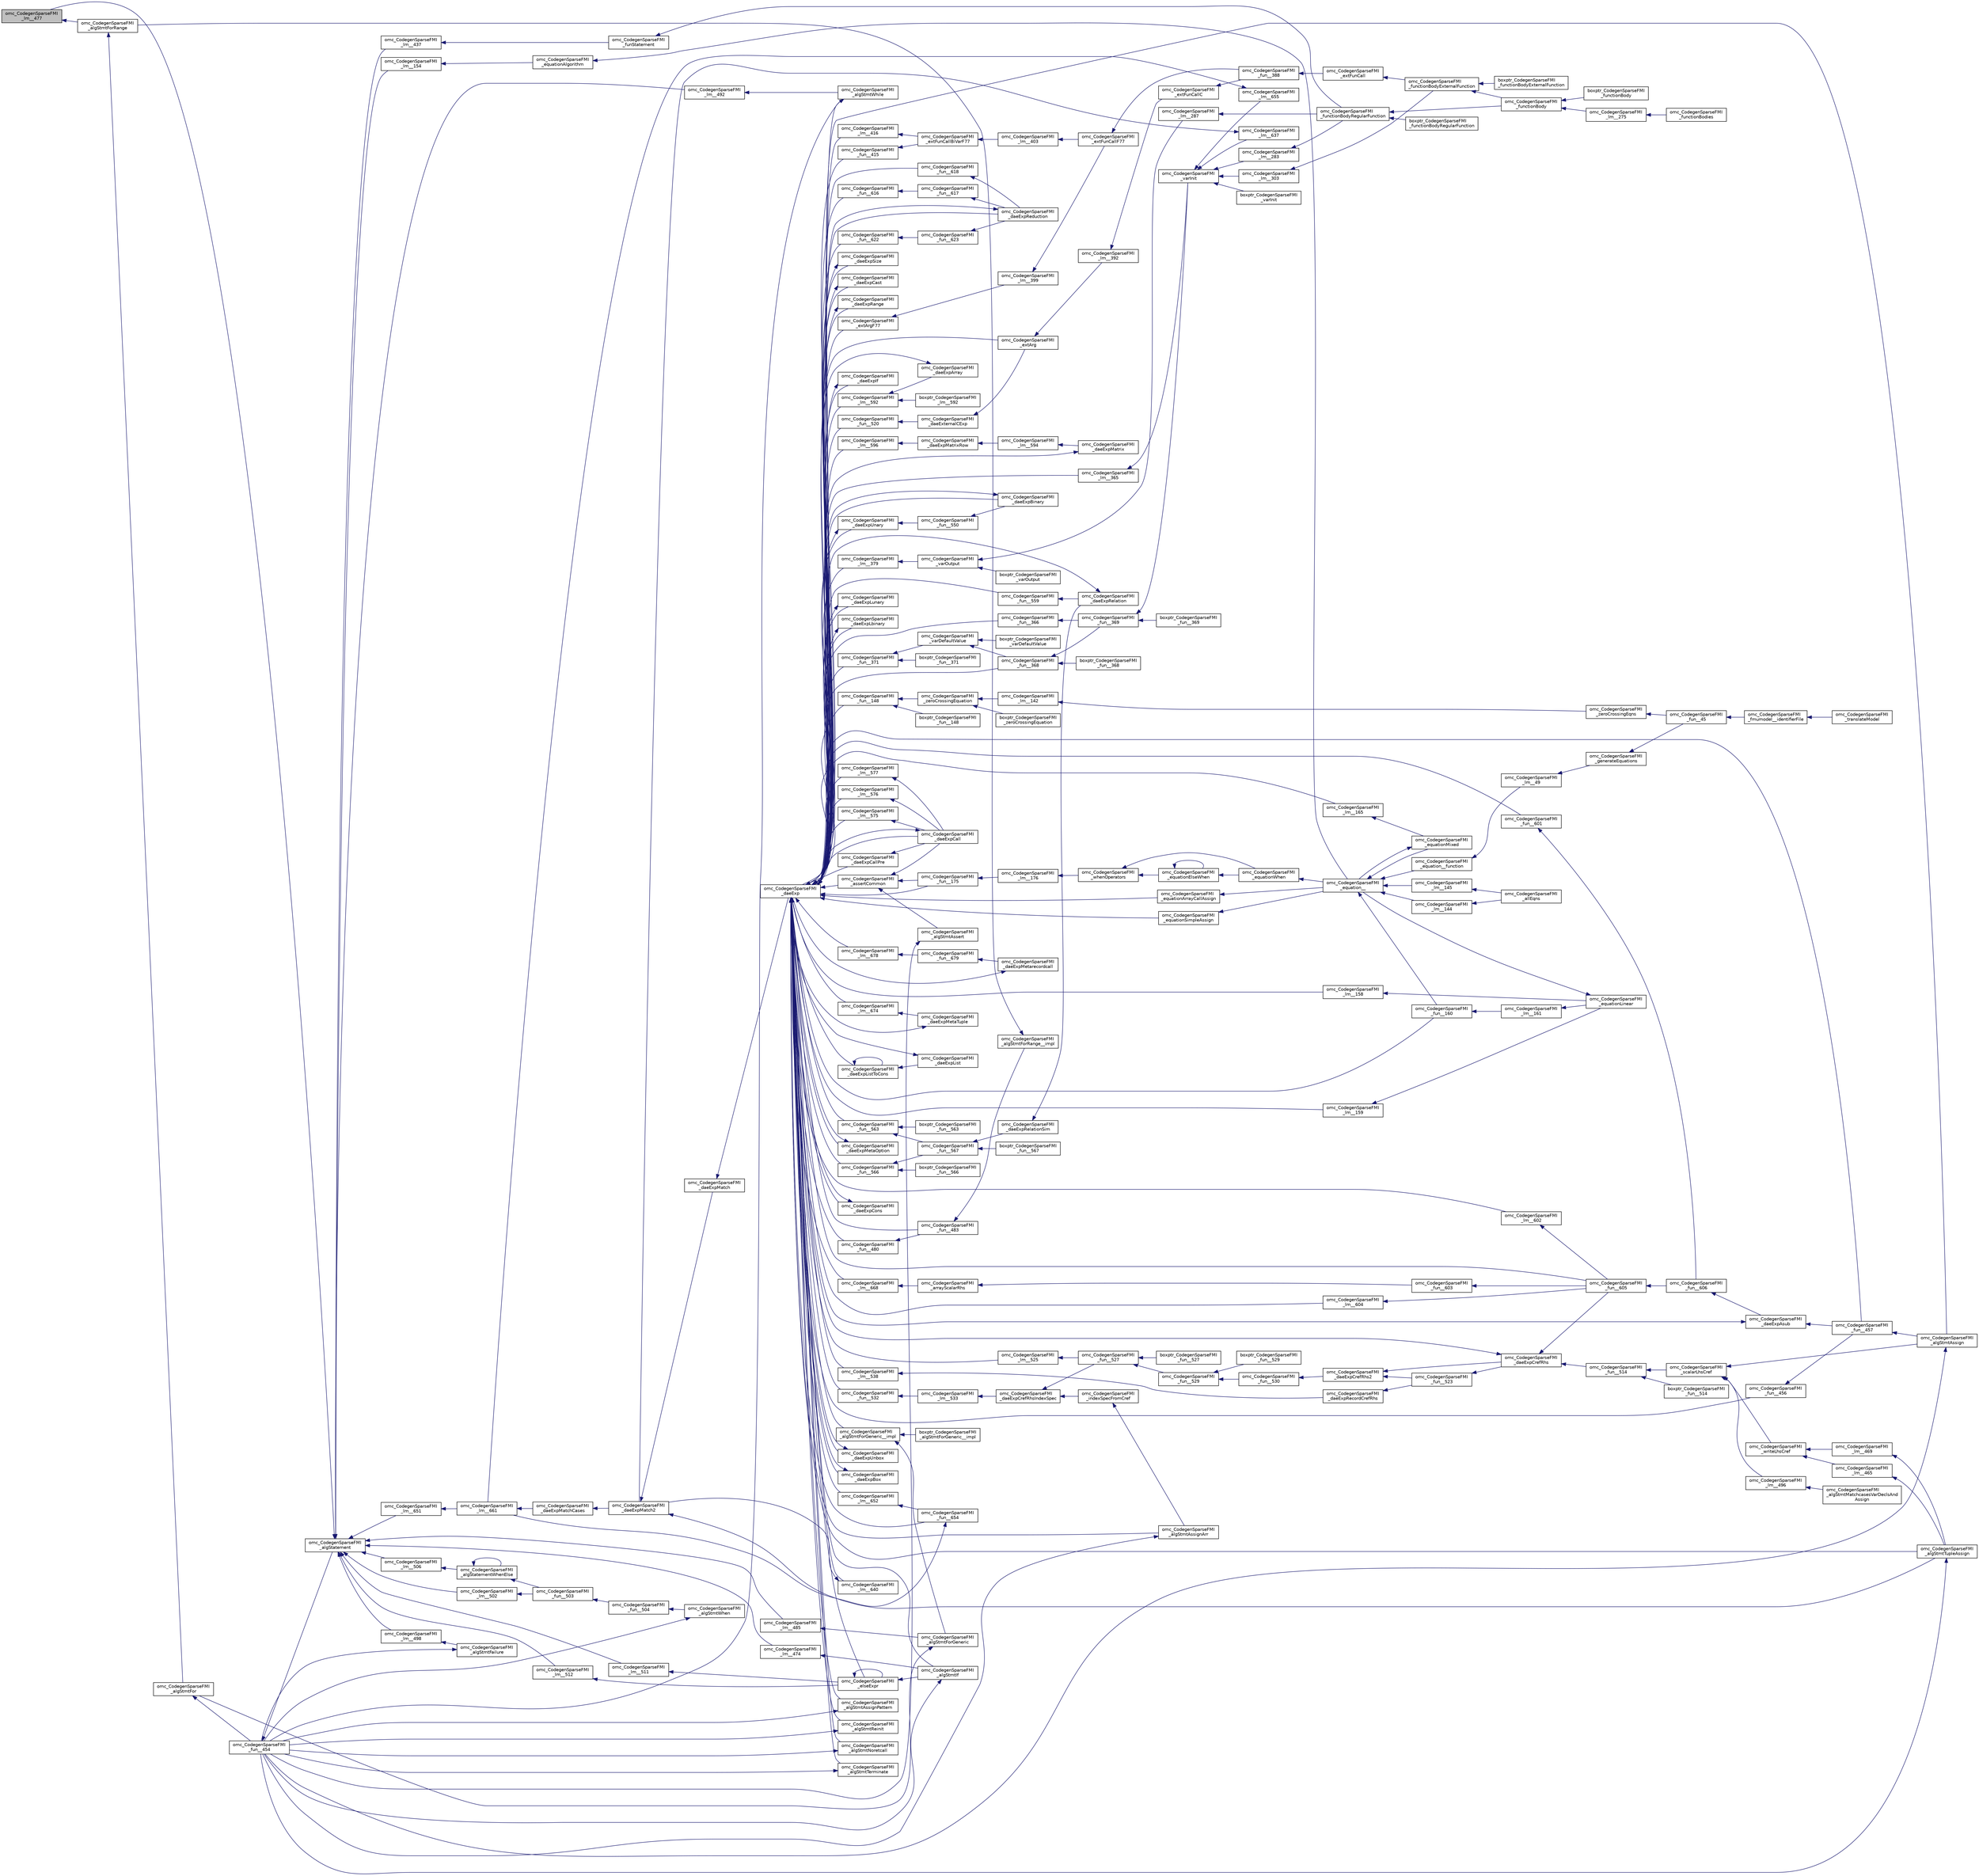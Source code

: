 digraph "omc_CodegenSparseFMI_lm__477"
{
  edge [fontname="Helvetica",fontsize="10",labelfontname="Helvetica",labelfontsize="10"];
  node [fontname="Helvetica",fontsize="10",shape=record];
  rankdir="LR";
  Node198749 [label="omc_CodegenSparseFMI\l_lm__477",height=0.2,width=0.4,color="black", fillcolor="grey75", style="filled", fontcolor="black"];
  Node198749 -> Node198750 [dir="back",color="midnightblue",fontsize="10",style="solid",fontname="Helvetica"];
  Node198750 [label="omc_CodegenSparseFMI\l_algStmtForRange",height=0.2,width=0.4,color="black", fillcolor="white", style="filled",URL="$da/d88/_codegen_sparse_f_m_i_8h.html#aec1da676936e15ede37d5d7df69bd5d3"];
  Node198750 -> Node198751 [dir="back",color="midnightblue",fontsize="10",style="solid",fontname="Helvetica"];
  Node198751 [label="omc_CodegenSparseFMI\l_algStmtFor",height=0.2,width=0.4,color="black", fillcolor="white", style="filled",URL="$da/d88/_codegen_sparse_f_m_i_8h.html#a4a85a211bdd342c5634f687ac8530821"];
  Node198751 -> Node198752 [dir="back",color="midnightblue",fontsize="10",style="solid",fontname="Helvetica"];
  Node198752 [label="omc_CodegenSparseFMI\l_fun__454",height=0.2,width=0.4,color="black", fillcolor="white", style="filled",URL="$d1/d2e/_codegen_sparse_f_m_i_8c.html#a38506d8a286cdb1703e9653cec496244"];
  Node198752 -> Node198753 [dir="back",color="midnightblue",fontsize="10",style="solid",fontname="Helvetica"];
  Node198753 [label="omc_CodegenSparseFMI\l_algStatement",height=0.2,width=0.4,color="black", fillcolor="white", style="filled",URL="$da/d88/_codegen_sparse_f_m_i_8h.html#a5d1fbf810cfb458410c3f606dd4518d6"];
  Node198753 -> Node198754 [dir="back",color="midnightblue",fontsize="10",style="solid",fontname="Helvetica"];
  Node198754 [label="omc_CodegenSparseFMI\l_lm__651",height=0.2,width=0.4,color="black", fillcolor="white", style="filled",URL="$d1/d2e/_codegen_sparse_f_m_i_8c.html#a4601ee3bb7611f920e2f9c96c21fce8e"];
  Node198754 -> Node198755 [dir="back",color="midnightblue",fontsize="10",style="solid",fontname="Helvetica"];
  Node198755 [label="omc_CodegenSparseFMI\l_lm__661",height=0.2,width=0.4,color="black", fillcolor="white", style="filled",URL="$d1/d2e/_codegen_sparse_f_m_i_8c.html#af15d08c53a5b48667e16622e16e97ec5"];
  Node198755 -> Node198756 [dir="back",color="midnightblue",fontsize="10",style="solid",fontname="Helvetica"];
  Node198756 [label="omc_CodegenSparseFMI\l_daeExpMatchCases",height=0.2,width=0.4,color="black", fillcolor="white", style="filled",URL="$da/d88/_codegen_sparse_f_m_i_8h.html#a67c72be0aaa49a7a85509e1c5ab98b41"];
  Node198756 -> Node198757 [dir="back",color="midnightblue",fontsize="10",style="solid",fontname="Helvetica"];
  Node198757 [label="omc_CodegenSparseFMI\l_daeExpMatch2",height=0.2,width=0.4,color="black", fillcolor="white", style="filled",URL="$da/d88/_codegen_sparse_f_m_i_8h.html#a3d2d85eda4fc6adaf9f0a30a7a870128"];
  Node198757 -> Node198758 [dir="back",color="midnightblue",fontsize="10",style="solid",fontname="Helvetica"];
  Node198758 [label="omc_CodegenSparseFMI\l_daeExpMatch",height=0.2,width=0.4,color="black", fillcolor="white", style="filled",URL="$da/d88/_codegen_sparse_f_m_i_8h.html#a59ba01dc770311168227b0e3a87b1e1d"];
  Node198758 -> Node198759 [dir="back",color="midnightblue",fontsize="10",style="solid",fontname="Helvetica"];
  Node198759 [label="omc_CodegenSparseFMI\l_daeExp",height=0.2,width=0.4,color="black", fillcolor="white", style="filled",URL="$da/d88/_codegen_sparse_f_m_i_8h.html#ab26972f772620810838d527d8554f2ac"];
  Node198759 -> Node198760 [dir="back",color="midnightblue",fontsize="10",style="solid",fontname="Helvetica"];
  Node198760 [label="omc_CodegenSparseFMI\l_assertCommon",height=0.2,width=0.4,color="black", fillcolor="white", style="filled",URL="$da/d88/_codegen_sparse_f_m_i_8h.html#affff73cc747add47129bcbacc2d38f9a"];
  Node198760 -> Node198761 [dir="back",color="midnightblue",fontsize="10",style="solid",fontname="Helvetica"];
  Node198761 [label="omc_CodegenSparseFMI\l_daeExpCall",height=0.2,width=0.4,color="black", fillcolor="white", style="filled",URL="$da/d88/_codegen_sparse_f_m_i_8h.html#a48a7b37bcd95aafb972b82321fa96aac"];
  Node198761 -> Node198759 [dir="back",color="midnightblue",fontsize="10",style="solid",fontname="Helvetica"];
  Node198760 -> Node198762 [dir="back",color="midnightblue",fontsize="10",style="solid",fontname="Helvetica"];
  Node198762 [label="omc_CodegenSparseFMI\l_algStmtAssert",height=0.2,width=0.4,color="black", fillcolor="white", style="filled",URL="$da/d88/_codegen_sparse_f_m_i_8h.html#a6b429ec5152996a5f9279a3ddf6844b0"];
  Node198762 -> Node198752 [dir="back",color="midnightblue",fontsize="10",style="solid",fontname="Helvetica"];
  Node198760 -> Node198763 [dir="back",color="midnightblue",fontsize="10",style="solid",fontname="Helvetica"];
  Node198763 [label="omc_CodegenSparseFMI\l_fun__175",height=0.2,width=0.4,color="black", fillcolor="white", style="filled",URL="$d1/d2e/_codegen_sparse_f_m_i_8c.html#ae71d3dbce84027f4da25d630128e9f06"];
  Node198763 -> Node198764 [dir="back",color="midnightblue",fontsize="10",style="solid",fontname="Helvetica"];
  Node198764 [label="omc_CodegenSparseFMI\l_lm__176",height=0.2,width=0.4,color="black", fillcolor="white", style="filled",URL="$d1/d2e/_codegen_sparse_f_m_i_8c.html#a3aab67e796da3718ac21ae4e0b10522b"];
  Node198764 -> Node198765 [dir="back",color="midnightblue",fontsize="10",style="solid",fontname="Helvetica"];
  Node198765 [label="omc_CodegenSparseFMI\l_whenOperators",height=0.2,width=0.4,color="black", fillcolor="white", style="filled",URL="$da/d88/_codegen_sparse_f_m_i_8h.html#aaa56a6cbe937c9e43604fbefcddc43d4"];
  Node198765 -> Node198766 [dir="back",color="midnightblue",fontsize="10",style="solid",fontname="Helvetica"];
  Node198766 [label="omc_CodegenSparseFMI\l_equationElseWhen",height=0.2,width=0.4,color="black", fillcolor="white", style="filled",URL="$da/d88/_codegen_sparse_f_m_i_8h.html#a9252f94be6a8d4db5d542a2a30867d21"];
  Node198766 -> Node198766 [dir="back",color="midnightblue",fontsize="10",style="solid",fontname="Helvetica"];
  Node198766 -> Node198767 [dir="back",color="midnightblue",fontsize="10",style="solid",fontname="Helvetica"];
  Node198767 [label="omc_CodegenSparseFMI\l_equationWhen",height=0.2,width=0.4,color="black", fillcolor="white", style="filled",URL="$da/d88/_codegen_sparse_f_m_i_8h.html#a182b50d619540de019adbeb9053f85d2"];
  Node198767 -> Node198768 [dir="back",color="midnightblue",fontsize="10",style="solid",fontname="Helvetica"];
  Node198768 [label="omc_CodegenSparseFMI\l_equation__",height=0.2,width=0.4,color="black", fillcolor="white", style="filled",URL="$da/d88/_codegen_sparse_f_m_i_8h.html#a99f4c0cb745d02faf3615bcda104a18a"];
  Node198768 -> Node198769 [dir="back",color="midnightblue",fontsize="10",style="solid",fontname="Helvetica"];
  Node198769 [label="omc_CodegenSparseFMI\l_equationMixed",height=0.2,width=0.4,color="black", fillcolor="white", style="filled",URL="$da/d88/_codegen_sparse_f_m_i_8h.html#ac29f9768bd0d77a3e1e85ee8d33113f2"];
  Node198769 -> Node198768 [dir="back",color="midnightblue",fontsize="10",style="solid",fontname="Helvetica"];
  Node198768 -> Node198770 [dir="back",color="midnightblue",fontsize="10",style="solid",fontname="Helvetica"];
  Node198770 [label="omc_CodegenSparseFMI\l_fun__160",height=0.2,width=0.4,color="black", fillcolor="white", style="filled",URL="$d1/d2e/_codegen_sparse_f_m_i_8c.html#ae706b7e1daac9ecce083bb0f153c4537"];
  Node198770 -> Node198771 [dir="back",color="midnightblue",fontsize="10",style="solid",fontname="Helvetica"];
  Node198771 [label="omc_CodegenSparseFMI\l_lm__161",height=0.2,width=0.4,color="black", fillcolor="white", style="filled",URL="$d1/d2e/_codegen_sparse_f_m_i_8c.html#afef10b15667b5fa348e2e5474100a059"];
  Node198771 -> Node198772 [dir="back",color="midnightblue",fontsize="10",style="solid",fontname="Helvetica"];
  Node198772 [label="omc_CodegenSparseFMI\l_equationLinear",height=0.2,width=0.4,color="black", fillcolor="white", style="filled",URL="$da/d88/_codegen_sparse_f_m_i_8h.html#ae8ae758cee8e51f80c69f273ea2dead4"];
  Node198772 -> Node198768 [dir="back",color="midnightblue",fontsize="10",style="solid",fontname="Helvetica"];
  Node198768 -> Node198773 [dir="back",color="midnightblue",fontsize="10",style="solid",fontname="Helvetica"];
  Node198773 [label="omc_CodegenSparseFMI\l_lm__145",height=0.2,width=0.4,color="black", fillcolor="white", style="filled",URL="$d1/d2e/_codegen_sparse_f_m_i_8c.html#a482b9fe4a2cf1170ba37c04cbeeba56b"];
  Node198773 -> Node198774 [dir="back",color="midnightblue",fontsize="10",style="solid",fontname="Helvetica"];
  Node198774 [label="omc_CodegenSparseFMI\l_allEqns",height=0.2,width=0.4,color="black", fillcolor="white", style="filled",URL="$da/d88/_codegen_sparse_f_m_i_8h.html#a94fa0652e8d98e8869394cc988af391b"];
  Node198768 -> Node198775 [dir="back",color="midnightblue",fontsize="10",style="solid",fontname="Helvetica"];
  Node198775 [label="omc_CodegenSparseFMI\l_lm__144",height=0.2,width=0.4,color="black", fillcolor="white", style="filled",URL="$d1/d2e/_codegen_sparse_f_m_i_8c.html#a53bc84287c3730b73c523380ca378dcf"];
  Node198775 -> Node198774 [dir="back",color="midnightblue",fontsize="10",style="solid",fontname="Helvetica"];
  Node198768 -> Node198776 [dir="back",color="midnightblue",fontsize="10",style="solid",fontname="Helvetica"];
  Node198776 [label="omc_CodegenSparseFMI\l_equation__function",height=0.2,width=0.4,color="black", fillcolor="white", style="filled",URL="$da/d88/_codegen_sparse_f_m_i_8h.html#a3b6d78478d2920ade27380933feef664"];
  Node198776 -> Node198777 [dir="back",color="midnightblue",fontsize="10",style="solid",fontname="Helvetica"];
  Node198777 [label="omc_CodegenSparseFMI\l_lm__49",height=0.2,width=0.4,color="black", fillcolor="white", style="filled",URL="$d1/d2e/_codegen_sparse_f_m_i_8c.html#afd950130e5951ce5d9b078504b8e5445"];
  Node198777 -> Node198778 [dir="back",color="midnightblue",fontsize="10",style="solid",fontname="Helvetica"];
  Node198778 [label="omc_CodegenSparseFMI\l_generateEquations",height=0.2,width=0.4,color="black", fillcolor="white", style="filled",URL="$da/d88/_codegen_sparse_f_m_i_8h.html#a944e50c37aa93fa6e9c540a7d9a7f671"];
  Node198778 -> Node198779 [dir="back",color="midnightblue",fontsize="10",style="solid",fontname="Helvetica"];
  Node198779 [label="omc_CodegenSparseFMI\l_fun__45",height=0.2,width=0.4,color="black", fillcolor="white", style="filled",URL="$d1/d2e/_codegen_sparse_f_m_i_8c.html#a33c397eee4567dbaf5269d88f9ea50f2"];
  Node198779 -> Node198780 [dir="back",color="midnightblue",fontsize="10",style="solid",fontname="Helvetica"];
  Node198780 [label="omc_CodegenSparseFMI\l_fmumodel__identifierFile",height=0.2,width=0.4,color="black", fillcolor="white", style="filled",URL="$da/d88/_codegen_sparse_f_m_i_8h.html#a0d704247081fbb1f268bdd5ae5d7f3f3"];
  Node198780 -> Node198781 [dir="back",color="midnightblue",fontsize="10",style="solid",fontname="Helvetica"];
  Node198781 [label="omc_CodegenSparseFMI\l_translateModel",height=0.2,width=0.4,color="black", fillcolor="white", style="filled",URL="$da/d88/_codegen_sparse_f_m_i_8h.html#a6e115544fcae7968ab9fa00a0ea17b1d"];
  Node198765 -> Node198767 [dir="back",color="midnightblue",fontsize="10",style="solid",fontname="Helvetica"];
  Node198759 -> Node198782 [dir="back",color="midnightblue",fontsize="10",style="solid",fontname="Helvetica"];
  Node198782 [label="omc_CodegenSparseFMI\l_algStmtAssignPattern",height=0.2,width=0.4,color="black", fillcolor="white", style="filled",URL="$da/d88/_codegen_sparse_f_m_i_8h.html#aa769cf6a279946c8484ba60efafa1bc7"];
  Node198782 -> Node198752 [dir="back",color="midnightblue",fontsize="10",style="solid",fontname="Helvetica"];
  Node198759 -> Node198783 [dir="back",color="midnightblue",fontsize="10",style="solid",fontname="Helvetica"];
  Node198783 [label="omc_CodegenSparseFMI\l_lm__678",height=0.2,width=0.4,color="black", fillcolor="white", style="filled",URL="$d1/d2e/_codegen_sparse_f_m_i_8c.html#a128c47290974b3ffbcea043e82979943"];
  Node198783 -> Node198784 [dir="back",color="midnightblue",fontsize="10",style="solid",fontname="Helvetica"];
  Node198784 [label="omc_CodegenSparseFMI\l_fun__679",height=0.2,width=0.4,color="black", fillcolor="white", style="filled",URL="$d1/d2e/_codegen_sparse_f_m_i_8c.html#a2365ba198f39b872daa06cc5d23c6252"];
  Node198784 -> Node198785 [dir="back",color="midnightblue",fontsize="10",style="solid",fontname="Helvetica"];
  Node198785 [label="omc_CodegenSparseFMI\l_daeExpMetarecordcall",height=0.2,width=0.4,color="black", fillcolor="white", style="filled",URL="$da/d88/_codegen_sparse_f_m_i_8h.html#af4d3cdaeb7380d8a65146e12030c5c0e"];
  Node198785 -> Node198759 [dir="back",color="midnightblue",fontsize="10",style="solid",fontname="Helvetica"];
  Node198759 -> Node198786 [dir="back",color="midnightblue",fontsize="10",style="solid",fontname="Helvetica"];
  Node198786 [label="omc_CodegenSparseFMI\l_daeExpMetaOption",height=0.2,width=0.4,color="black", fillcolor="white", style="filled",URL="$da/d88/_codegen_sparse_f_m_i_8h.html#ae536b39241762561555271004c37440e"];
  Node198786 -> Node198759 [dir="back",color="midnightblue",fontsize="10",style="solid",fontname="Helvetica"];
  Node198759 -> Node198787 [dir="back",color="midnightblue",fontsize="10",style="solid",fontname="Helvetica"];
  Node198787 [label="omc_CodegenSparseFMI\l_lm__674",height=0.2,width=0.4,color="black", fillcolor="white", style="filled",URL="$d1/d2e/_codegen_sparse_f_m_i_8c.html#ad52f1b672015908228e495a9b9ff40ca"];
  Node198787 -> Node198788 [dir="back",color="midnightblue",fontsize="10",style="solid",fontname="Helvetica"];
  Node198788 [label="omc_CodegenSparseFMI\l_daeExpMetaTuple",height=0.2,width=0.4,color="black", fillcolor="white", style="filled",URL="$da/d88/_codegen_sparse_f_m_i_8h.html#a37dab4d4c7bc7fd838505c060a8b9049"];
  Node198788 -> Node198759 [dir="back",color="midnightblue",fontsize="10",style="solid",fontname="Helvetica"];
  Node198759 -> Node198789 [dir="back",color="midnightblue",fontsize="10",style="solid",fontname="Helvetica"];
  Node198789 [label="omc_CodegenSparseFMI\l_daeExpCons",height=0.2,width=0.4,color="black", fillcolor="white", style="filled",URL="$da/d88/_codegen_sparse_f_m_i_8h.html#ab881b9f7dbddb69fe91bb74c9c5c54c1"];
  Node198789 -> Node198759 [dir="back",color="midnightblue",fontsize="10",style="solid",fontname="Helvetica"];
  Node198759 -> Node198790 [dir="back",color="midnightblue",fontsize="10",style="solid",fontname="Helvetica"];
  Node198790 [label="omc_CodegenSparseFMI\l_daeExpListToCons",height=0.2,width=0.4,color="black", fillcolor="white", style="filled",URL="$da/d88/_codegen_sparse_f_m_i_8h.html#a1d1ae6cb82e69292e58b8c65e002ea55"];
  Node198790 -> Node198790 [dir="back",color="midnightblue",fontsize="10",style="solid",fontname="Helvetica"];
  Node198790 -> Node198791 [dir="back",color="midnightblue",fontsize="10",style="solid",fontname="Helvetica"];
  Node198791 [label="omc_CodegenSparseFMI\l_daeExpList",height=0.2,width=0.4,color="black", fillcolor="white", style="filled",URL="$da/d88/_codegen_sparse_f_m_i_8h.html#a2f666b582c610d5c8b23988ecba9664b"];
  Node198791 -> Node198759 [dir="back",color="midnightblue",fontsize="10",style="solid",fontname="Helvetica"];
  Node198759 -> Node198792 [dir="back",color="midnightblue",fontsize="10",style="solid",fontname="Helvetica"];
  Node198792 [label="omc_CodegenSparseFMI\l_lm__668",height=0.2,width=0.4,color="black", fillcolor="white", style="filled",URL="$d1/d2e/_codegen_sparse_f_m_i_8c.html#a76351725b41da0af498aadf54b92c275"];
  Node198792 -> Node198793 [dir="back",color="midnightblue",fontsize="10",style="solid",fontname="Helvetica"];
  Node198793 [label="omc_CodegenSparseFMI\l_arrayScalarRhs",height=0.2,width=0.4,color="black", fillcolor="white", style="filled",URL="$da/d88/_codegen_sparse_f_m_i_8h.html#ab4de96fd8fb5647ef325ca122a4753f3"];
  Node198793 -> Node198794 [dir="back",color="midnightblue",fontsize="10",style="solid",fontname="Helvetica"];
  Node198794 [label="omc_CodegenSparseFMI\l_fun__603",height=0.2,width=0.4,color="black", fillcolor="white", style="filled",URL="$d1/d2e/_codegen_sparse_f_m_i_8c.html#adbd2857da6df0e479b3bd77c5b7a8f7d"];
  Node198794 -> Node198795 [dir="back",color="midnightblue",fontsize="10",style="solid",fontname="Helvetica"];
  Node198795 [label="omc_CodegenSparseFMI\l_fun__605",height=0.2,width=0.4,color="black", fillcolor="white", style="filled",URL="$d1/d2e/_codegen_sparse_f_m_i_8c.html#a9bd0f333ed74be93d8bd6468cde56736"];
  Node198795 -> Node198796 [dir="back",color="midnightblue",fontsize="10",style="solid",fontname="Helvetica"];
  Node198796 [label="omc_CodegenSparseFMI\l_fun__606",height=0.2,width=0.4,color="black", fillcolor="white", style="filled",URL="$d1/d2e/_codegen_sparse_f_m_i_8c.html#a57e7ee8cc6cf0e5de142a92a92caf6d0"];
  Node198796 -> Node198797 [dir="back",color="midnightblue",fontsize="10",style="solid",fontname="Helvetica"];
  Node198797 [label="omc_CodegenSparseFMI\l_daeExpAsub",height=0.2,width=0.4,color="black", fillcolor="white", style="filled",URL="$da/d88/_codegen_sparse_f_m_i_8h.html#ab042430b0f630bd548c9122206a41a76"];
  Node198797 -> Node198759 [dir="back",color="midnightblue",fontsize="10",style="solid",fontname="Helvetica"];
  Node198797 -> Node198798 [dir="back",color="midnightblue",fontsize="10",style="solid",fontname="Helvetica"];
  Node198798 [label="omc_CodegenSparseFMI\l_fun__457",height=0.2,width=0.4,color="black", fillcolor="white", style="filled",URL="$d1/d2e/_codegen_sparse_f_m_i_8c.html#a9a66843f2c8f85ed8a0e89829eadf41b"];
  Node198798 -> Node198799 [dir="back",color="midnightblue",fontsize="10",style="solid",fontname="Helvetica"];
  Node198799 [label="omc_CodegenSparseFMI\l_algStmtAssign",height=0.2,width=0.4,color="black", fillcolor="white", style="filled",URL="$da/d88/_codegen_sparse_f_m_i_8h.html#a1c3cbb22c2453d6b93e5a19e87126639"];
  Node198799 -> Node198752 [dir="back",color="midnightblue",fontsize="10",style="solid",fontname="Helvetica"];
  Node198759 -> Node198800 [dir="back",color="midnightblue",fontsize="10",style="solid",fontname="Helvetica"];
  Node198800 [label="omc_CodegenSparseFMI\l_daeExpUnbox",height=0.2,width=0.4,color="black", fillcolor="white", style="filled",URL="$da/d88/_codegen_sparse_f_m_i_8h.html#ad8a93ec5bfec6454d268e95a82bf96b8"];
  Node198800 -> Node198759 [dir="back",color="midnightblue",fontsize="10",style="solid",fontname="Helvetica"];
  Node198759 -> Node198801 [dir="back",color="midnightblue",fontsize="10",style="solid",fontname="Helvetica"];
  Node198801 [label="omc_CodegenSparseFMI\l_daeExpBox",height=0.2,width=0.4,color="black", fillcolor="white", style="filled",URL="$da/d88/_codegen_sparse_f_m_i_8h.html#a39dc1615a535b01d20db9b87fc607d3c"];
  Node198801 -> Node198759 [dir="back",color="midnightblue",fontsize="10",style="solid",fontname="Helvetica"];
  Node198759 -> Node198802 [dir="back",color="midnightblue",fontsize="10",style="solid",fontname="Helvetica"];
  Node198802 [label="omc_CodegenSparseFMI\l_fun__654",height=0.2,width=0.4,color="black", fillcolor="white", style="filled",URL="$d1/d2e/_codegen_sparse_f_m_i_8c.html#a779418d021f2bf6e5e05257271d6512f"];
  Node198802 -> Node198755 [dir="back",color="midnightblue",fontsize="10",style="solid",fontname="Helvetica"];
  Node198759 -> Node198803 [dir="back",color="midnightblue",fontsize="10",style="solid",fontname="Helvetica"];
  Node198803 [label="omc_CodegenSparseFMI\l_lm__652",height=0.2,width=0.4,color="black", fillcolor="white", style="filled",URL="$d1/d2e/_codegen_sparse_f_m_i_8c.html#afb77daba20dc13d99f8916228d277ad2"];
  Node198803 -> Node198802 [dir="back",color="midnightblue",fontsize="10",style="solid",fontname="Helvetica"];
  Node198759 -> Node198804 [dir="back",color="midnightblue",fontsize="10",style="solid",fontname="Helvetica"];
  Node198804 [label="omc_CodegenSparseFMI\l_lm__640",height=0.2,width=0.4,color="black", fillcolor="white", style="filled",URL="$d1/d2e/_codegen_sparse_f_m_i_8c.html#ab7ae5141c274871c57b0fb912e7ddaf7"];
  Node198804 -> Node198757 [dir="back",color="midnightblue",fontsize="10",style="solid",fontname="Helvetica"];
  Node198759 -> Node198805 [dir="back",color="midnightblue",fontsize="10",style="solid",fontname="Helvetica"];
  Node198805 [label="omc_CodegenSparseFMI\l_daeExpReduction",height=0.2,width=0.4,color="black", fillcolor="white", style="filled",URL="$da/d88/_codegen_sparse_f_m_i_8h.html#a215e1cfa638090eb2c87b8d31be99cf0"];
  Node198805 -> Node198759 [dir="back",color="midnightblue",fontsize="10",style="solid",fontname="Helvetica"];
  Node198759 -> Node198806 [dir="back",color="midnightblue",fontsize="10",style="solid",fontname="Helvetica"];
  Node198806 [label="omc_CodegenSparseFMI\l_fun__622",height=0.2,width=0.4,color="black", fillcolor="white", style="filled",URL="$d1/d2e/_codegen_sparse_f_m_i_8c.html#ae5c95b0ba06e68ed18a5d60da4cda046"];
  Node198806 -> Node198807 [dir="back",color="midnightblue",fontsize="10",style="solid",fontname="Helvetica"];
  Node198807 [label="omc_CodegenSparseFMI\l_fun__623",height=0.2,width=0.4,color="black", fillcolor="white", style="filled",URL="$d1/d2e/_codegen_sparse_f_m_i_8c.html#ad252a6b0c4628a8f587fbfdf6b702226"];
  Node198807 -> Node198805 [dir="back",color="midnightblue",fontsize="10",style="solid",fontname="Helvetica"];
  Node198759 -> Node198808 [dir="back",color="midnightblue",fontsize="10",style="solid",fontname="Helvetica"];
  Node198808 [label="omc_CodegenSparseFMI\l_fun__618",height=0.2,width=0.4,color="black", fillcolor="white", style="filled",URL="$d1/d2e/_codegen_sparse_f_m_i_8c.html#a6b9efcf5bb1e83e9d6d64821e5b15530"];
  Node198808 -> Node198805 [dir="back",color="midnightblue",fontsize="10",style="solid",fontname="Helvetica"];
  Node198759 -> Node198809 [dir="back",color="midnightblue",fontsize="10",style="solid",fontname="Helvetica"];
  Node198809 [label="omc_CodegenSparseFMI\l_fun__616",height=0.2,width=0.4,color="black", fillcolor="white", style="filled",URL="$d1/d2e/_codegen_sparse_f_m_i_8c.html#a635859e8c511453505953fab612853b3"];
  Node198809 -> Node198810 [dir="back",color="midnightblue",fontsize="10",style="solid",fontname="Helvetica"];
  Node198810 [label="omc_CodegenSparseFMI\l_fun__617",height=0.2,width=0.4,color="black", fillcolor="white", style="filled",URL="$d1/d2e/_codegen_sparse_f_m_i_8c.html#aa08069808fe588458678d9549eb3b245"];
  Node198810 -> Node198805 [dir="back",color="midnightblue",fontsize="10",style="solid",fontname="Helvetica"];
  Node198759 -> Node198811 [dir="back",color="midnightblue",fontsize="10",style="solid",fontname="Helvetica"];
  Node198811 [label="omc_CodegenSparseFMI\l_daeExpSize",height=0.2,width=0.4,color="black", fillcolor="white", style="filled",URL="$da/d88/_codegen_sparse_f_m_i_8h.html#a65806134dc2b86c56ad13bd542641799"];
  Node198811 -> Node198759 [dir="back",color="midnightblue",fontsize="10",style="solid",fontname="Helvetica"];
  Node198759 -> Node198812 [dir="back",color="midnightblue",fontsize="10",style="solid",fontname="Helvetica"];
  Node198812 [label="omc_CodegenSparseFMI\l_daeExpCallPre",height=0.2,width=0.4,color="black", fillcolor="white", style="filled",URL="$da/d88/_codegen_sparse_f_m_i_8h.html#a14fa316eb180ca150badd71a2b426953"];
  Node198812 -> Node198761 [dir="back",color="midnightblue",fontsize="10",style="solid",fontname="Helvetica"];
  Node198759 -> Node198795 [dir="back",color="midnightblue",fontsize="10",style="solid",fontname="Helvetica"];
  Node198759 -> Node198813 [dir="back",color="midnightblue",fontsize="10",style="solid",fontname="Helvetica"];
  Node198813 [label="omc_CodegenSparseFMI\l_lm__604",height=0.2,width=0.4,color="black", fillcolor="white", style="filled",URL="$d1/d2e/_codegen_sparse_f_m_i_8c.html#a1ea19ba89eb6b92706330d280b4a28c4"];
  Node198813 -> Node198795 [dir="back",color="midnightblue",fontsize="10",style="solid",fontname="Helvetica"];
  Node198759 -> Node198814 [dir="back",color="midnightblue",fontsize="10",style="solid",fontname="Helvetica"];
  Node198814 [label="omc_CodegenSparseFMI\l_lm__602",height=0.2,width=0.4,color="black", fillcolor="white", style="filled",URL="$d1/d2e/_codegen_sparse_f_m_i_8c.html#a033ed9fe3cb36fea59e62007c6a4d090"];
  Node198814 -> Node198795 [dir="back",color="midnightblue",fontsize="10",style="solid",fontname="Helvetica"];
  Node198759 -> Node198815 [dir="back",color="midnightblue",fontsize="10",style="solid",fontname="Helvetica"];
  Node198815 [label="omc_CodegenSparseFMI\l_fun__601",height=0.2,width=0.4,color="black", fillcolor="white", style="filled",URL="$d1/d2e/_codegen_sparse_f_m_i_8c.html#a7e7064f5d085e776607bd7e91ba97557"];
  Node198815 -> Node198796 [dir="back",color="midnightblue",fontsize="10",style="solid",fontname="Helvetica"];
  Node198759 -> Node198816 [dir="back",color="midnightblue",fontsize="10",style="solid",fontname="Helvetica"];
  Node198816 [label="omc_CodegenSparseFMI\l_daeExpCast",height=0.2,width=0.4,color="black", fillcolor="white", style="filled",URL="$da/d88/_codegen_sparse_f_m_i_8h.html#a4925df985f63c7b864fc53ff465f925e"];
  Node198816 -> Node198759 [dir="back",color="midnightblue",fontsize="10",style="solid",fontname="Helvetica"];
  Node198759 -> Node198817 [dir="back",color="midnightblue",fontsize="10",style="solid",fontname="Helvetica"];
  Node198817 [label="omc_CodegenSparseFMI\l_daeExpRange",height=0.2,width=0.4,color="black", fillcolor="white", style="filled",URL="$da/d88/_codegen_sparse_f_m_i_8h.html#ab06fb091af14bb2ea0472c05fb26c075"];
  Node198817 -> Node198759 [dir="back",color="midnightblue",fontsize="10",style="solid",fontname="Helvetica"];
  Node198759 -> Node198818 [dir="back",color="midnightblue",fontsize="10",style="solid",fontname="Helvetica"];
  Node198818 [label="omc_CodegenSparseFMI\l_lm__596",height=0.2,width=0.4,color="black", fillcolor="white", style="filled",URL="$d1/d2e/_codegen_sparse_f_m_i_8c.html#a14d5df57654fa55b92d5aff9036ec0ab"];
  Node198818 -> Node198819 [dir="back",color="midnightblue",fontsize="10",style="solid",fontname="Helvetica"];
  Node198819 [label="omc_CodegenSparseFMI\l_daeExpMatrixRow",height=0.2,width=0.4,color="black", fillcolor="white", style="filled",URL="$da/d88/_codegen_sparse_f_m_i_8h.html#aaa8e0e4a311cbf73da7a14c47f4570ac"];
  Node198819 -> Node198820 [dir="back",color="midnightblue",fontsize="10",style="solid",fontname="Helvetica"];
  Node198820 [label="omc_CodegenSparseFMI\l_lm__594",height=0.2,width=0.4,color="black", fillcolor="white", style="filled",URL="$d1/d2e/_codegen_sparse_f_m_i_8c.html#a6851ce9fae595fa7b523b79ce247f9ea"];
  Node198820 -> Node198821 [dir="back",color="midnightblue",fontsize="10",style="solid",fontname="Helvetica"];
  Node198821 [label="omc_CodegenSparseFMI\l_daeExpMatrix",height=0.2,width=0.4,color="black", fillcolor="white", style="filled",URL="$da/d88/_codegen_sparse_f_m_i_8h.html#a6f74e3aeec53ec03a5f219a12576dca4"];
  Node198821 -> Node198759 [dir="back",color="midnightblue",fontsize="10",style="solid",fontname="Helvetica"];
  Node198759 -> Node198822 [dir="back",color="midnightblue",fontsize="10",style="solid",fontname="Helvetica"];
  Node198822 [label="omc_CodegenSparseFMI\l_lm__592",height=0.2,width=0.4,color="black", fillcolor="white", style="filled",URL="$d1/d2e/_codegen_sparse_f_m_i_8c.html#a2e9ed496758b97468e8f6941914f675c"];
  Node198822 -> Node198823 [dir="back",color="midnightblue",fontsize="10",style="solid",fontname="Helvetica"];
  Node198823 [label="omc_CodegenSparseFMI\l_daeExpArray",height=0.2,width=0.4,color="black", fillcolor="white", style="filled",URL="$da/d88/_codegen_sparse_f_m_i_8h.html#a88f664ab98fd5d6d05ad0e1958fa159f"];
  Node198823 -> Node198759 [dir="back",color="midnightblue",fontsize="10",style="solid",fontname="Helvetica"];
  Node198822 -> Node198824 [dir="back",color="midnightblue",fontsize="10",style="solid",fontname="Helvetica"];
  Node198824 [label="boxptr_CodegenSparseFMI\l_lm__592",height=0.2,width=0.4,color="black", fillcolor="white", style="filled",URL="$d1/d2e/_codegen_sparse_f_m_i_8c.html#a14367956a97e5e5449a9ee418310e77f"];
  Node198759 -> Node198761 [dir="back",color="midnightblue",fontsize="10",style="solid",fontname="Helvetica"];
  Node198759 -> Node198825 [dir="back",color="midnightblue",fontsize="10",style="solid",fontname="Helvetica"];
  Node198825 [label="omc_CodegenSparseFMI\l_lm__577",height=0.2,width=0.4,color="black", fillcolor="white", style="filled",URL="$d1/d2e/_codegen_sparse_f_m_i_8c.html#aa4835158f163790c1f9e865fa1b20423"];
  Node198825 -> Node198761 [dir="back",color="midnightblue",fontsize="10",style="solid",fontname="Helvetica"];
  Node198759 -> Node198826 [dir="back",color="midnightblue",fontsize="10",style="solid",fontname="Helvetica"];
  Node198826 [label="omc_CodegenSparseFMI\l_lm__576",height=0.2,width=0.4,color="black", fillcolor="white", style="filled",URL="$d1/d2e/_codegen_sparse_f_m_i_8c.html#a40ec6104238226b95ab6a66b9cfeebaf"];
  Node198826 -> Node198761 [dir="back",color="midnightblue",fontsize="10",style="solid",fontname="Helvetica"];
  Node198759 -> Node198827 [dir="back",color="midnightblue",fontsize="10",style="solid",fontname="Helvetica"];
  Node198827 [label="omc_CodegenSparseFMI\l_lm__575",height=0.2,width=0.4,color="black", fillcolor="white", style="filled",URL="$d1/d2e/_codegen_sparse_f_m_i_8c.html#a88ecf3a6232cff443bc5d54993d50fc8"];
  Node198827 -> Node198761 [dir="back",color="midnightblue",fontsize="10",style="solid",fontname="Helvetica"];
  Node198759 -> Node198828 [dir="back",color="midnightblue",fontsize="10",style="solid",fontname="Helvetica"];
  Node198828 [label="omc_CodegenSparseFMI\l_daeExpIf",height=0.2,width=0.4,color="black", fillcolor="white", style="filled",URL="$da/d88/_codegen_sparse_f_m_i_8h.html#adab7f987725ccb3a03744e1de01d4c79"];
  Node198828 -> Node198759 [dir="back",color="midnightblue",fontsize="10",style="solid",fontname="Helvetica"];
  Node198759 -> Node198829 [dir="back",color="midnightblue",fontsize="10",style="solid",fontname="Helvetica"];
  Node198829 [label="omc_CodegenSparseFMI\l_fun__566",height=0.2,width=0.4,color="black", fillcolor="white", style="filled",URL="$d1/d2e/_codegen_sparse_f_m_i_8c.html#ad34858a04dcb80cd422869b85ac7c18d"];
  Node198829 -> Node198830 [dir="back",color="midnightblue",fontsize="10",style="solid",fontname="Helvetica"];
  Node198830 [label="omc_CodegenSparseFMI\l_fun__567",height=0.2,width=0.4,color="black", fillcolor="white", style="filled",URL="$d1/d2e/_codegen_sparse_f_m_i_8c.html#aef7d2649f8ac06f68ee746f6547d3e38"];
  Node198830 -> Node198831 [dir="back",color="midnightblue",fontsize="10",style="solid",fontname="Helvetica"];
  Node198831 [label="omc_CodegenSparseFMI\l_daeExpRelationSim",height=0.2,width=0.4,color="black", fillcolor="white", style="filled",URL="$da/d88/_codegen_sparse_f_m_i_8h.html#af7a4eaffacd2294a72d4d75d8c1c750d"];
  Node198831 -> Node198832 [dir="back",color="midnightblue",fontsize="10",style="solid",fontname="Helvetica"];
  Node198832 [label="omc_CodegenSparseFMI\l_daeExpRelation",height=0.2,width=0.4,color="black", fillcolor="white", style="filled",URL="$da/d88/_codegen_sparse_f_m_i_8h.html#af5c266092524f9c43b3e5ed60bde1598"];
  Node198832 -> Node198759 [dir="back",color="midnightblue",fontsize="10",style="solid",fontname="Helvetica"];
  Node198830 -> Node198833 [dir="back",color="midnightblue",fontsize="10",style="solid",fontname="Helvetica"];
  Node198833 [label="boxptr_CodegenSparseFMI\l_fun__567",height=0.2,width=0.4,color="black", fillcolor="white", style="filled",URL="$d1/d2e/_codegen_sparse_f_m_i_8c.html#a4dc4b62519efd3816c40fd491aaa13b0"];
  Node198829 -> Node198834 [dir="back",color="midnightblue",fontsize="10",style="solid",fontname="Helvetica"];
  Node198834 [label="boxptr_CodegenSparseFMI\l_fun__566",height=0.2,width=0.4,color="black", fillcolor="white", style="filled",URL="$d1/d2e/_codegen_sparse_f_m_i_8c.html#a3c4a6d6041e14096e6ab87ed411992ba"];
  Node198759 -> Node198835 [dir="back",color="midnightblue",fontsize="10",style="solid",fontname="Helvetica"];
  Node198835 [label="omc_CodegenSparseFMI\l_fun__563",height=0.2,width=0.4,color="black", fillcolor="white", style="filled",URL="$d1/d2e/_codegen_sparse_f_m_i_8c.html#a299b039f830fdd036c59be5072bb62f8"];
  Node198835 -> Node198830 [dir="back",color="midnightblue",fontsize="10",style="solid",fontname="Helvetica"];
  Node198835 -> Node198836 [dir="back",color="midnightblue",fontsize="10",style="solid",fontname="Helvetica"];
  Node198836 [label="boxptr_CodegenSparseFMI\l_fun__563",height=0.2,width=0.4,color="black", fillcolor="white", style="filled",URL="$d1/d2e/_codegen_sparse_f_m_i_8c.html#ab0129ca19779d8146bf4ef226594e5d6"];
  Node198759 -> Node198837 [dir="back",color="midnightblue",fontsize="10",style="solid",fontname="Helvetica"];
  Node198837 [label="omc_CodegenSparseFMI\l_fun__559",height=0.2,width=0.4,color="black", fillcolor="white", style="filled",URL="$d1/d2e/_codegen_sparse_f_m_i_8c.html#a5dbc7fcb9ca1752d28d85113c0e18957"];
  Node198837 -> Node198832 [dir="back",color="midnightblue",fontsize="10",style="solid",fontname="Helvetica"];
  Node198759 -> Node198838 [dir="back",color="midnightblue",fontsize="10",style="solid",fontname="Helvetica"];
  Node198838 [label="omc_CodegenSparseFMI\l_daeExpLunary",height=0.2,width=0.4,color="black", fillcolor="white", style="filled",URL="$da/d88/_codegen_sparse_f_m_i_8h.html#a2aa1a5d377bfb468965ccc50a6f50cb6"];
  Node198838 -> Node198759 [dir="back",color="midnightblue",fontsize="10",style="solid",fontname="Helvetica"];
  Node198759 -> Node198839 [dir="back",color="midnightblue",fontsize="10",style="solid",fontname="Helvetica"];
  Node198839 [label="omc_CodegenSparseFMI\l_daeExpLbinary",height=0.2,width=0.4,color="black", fillcolor="white", style="filled",URL="$da/d88/_codegen_sparse_f_m_i_8h.html#a0f27518bcedaf68af58ebf86d3864875"];
  Node198839 -> Node198759 [dir="back",color="midnightblue",fontsize="10",style="solid",fontname="Helvetica"];
  Node198759 -> Node198840 [dir="back",color="midnightblue",fontsize="10",style="solid",fontname="Helvetica"];
  Node198840 [label="omc_CodegenSparseFMI\l_daeExpUnary",height=0.2,width=0.4,color="black", fillcolor="white", style="filled",URL="$da/d88/_codegen_sparse_f_m_i_8h.html#af745f9e4c3d9336e78492c5e0a87bfb5"];
  Node198840 -> Node198841 [dir="back",color="midnightblue",fontsize="10",style="solid",fontname="Helvetica"];
  Node198841 [label="omc_CodegenSparseFMI\l_fun__550",height=0.2,width=0.4,color="black", fillcolor="white", style="filled",URL="$d1/d2e/_codegen_sparse_f_m_i_8c.html#ac6799101bb1a54a3de54a89d7fbed728"];
  Node198841 -> Node198842 [dir="back",color="midnightblue",fontsize="10",style="solid",fontname="Helvetica"];
  Node198842 [label="omc_CodegenSparseFMI\l_daeExpBinary",height=0.2,width=0.4,color="black", fillcolor="white", style="filled",URL="$da/d88/_codegen_sparse_f_m_i_8h.html#a2cb9117735be254ba999294fd9036b86"];
  Node198842 -> Node198759 [dir="back",color="midnightblue",fontsize="10",style="solid",fontname="Helvetica"];
  Node198840 -> Node198759 [dir="back",color="midnightblue",fontsize="10",style="solid",fontname="Helvetica"];
  Node198759 -> Node198842 [dir="back",color="midnightblue",fontsize="10",style="solid",fontname="Helvetica"];
  Node198759 -> Node198843 [dir="back",color="midnightblue",fontsize="10",style="solid",fontname="Helvetica"];
  Node198843 [label="omc_CodegenSparseFMI\l_lm__538",height=0.2,width=0.4,color="black", fillcolor="white", style="filled",URL="$d1/d2e/_codegen_sparse_f_m_i_8c.html#a5132382ff9f8af0f9c81ef9fb33ce140"];
  Node198843 -> Node198844 [dir="back",color="midnightblue",fontsize="10",style="solid",fontname="Helvetica"];
  Node198844 [label="omc_CodegenSparseFMI\l_daeExpRecordCrefRhs",height=0.2,width=0.4,color="black", fillcolor="white", style="filled",URL="$da/d88/_codegen_sparse_f_m_i_8h.html#a7a5fa2c683abf9b112fce9bb14f4516e"];
  Node198844 -> Node198845 [dir="back",color="midnightblue",fontsize="10",style="solid",fontname="Helvetica"];
  Node198845 [label="omc_CodegenSparseFMI\l_fun__523",height=0.2,width=0.4,color="black", fillcolor="white", style="filled",URL="$d1/d2e/_codegen_sparse_f_m_i_8c.html#ac21903386a6c12cb7ddc073d1d74c9a8"];
  Node198845 -> Node198846 [dir="back",color="midnightblue",fontsize="10",style="solid",fontname="Helvetica"];
  Node198846 [label="omc_CodegenSparseFMI\l_daeExpCrefRhs",height=0.2,width=0.4,color="black", fillcolor="white", style="filled",URL="$da/d88/_codegen_sparse_f_m_i_8h.html#a1c8b7f7c630c2bb7f0ccdfe262bce698"];
  Node198846 -> Node198795 [dir="back",color="midnightblue",fontsize="10",style="solid",fontname="Helvetica"];
  Node198846 -> Node198759 [dir="back",color="midnightblue",fontsize="10",style="solid",fontname="Helvetica"];
  Node198846 -> Node198847 [dir="back",color="midnightblue",fontsize="10",style="solid",fontname="Helvetica"];
  Node198847 [label="omc_CodegenSparseFMI\l_fun__514",height=0.2,width=0.4,color="black", fillcolor="white", style="filled",URL="$d1/d2e/_codegen_sparse_f_m_i_8c.html#af1f83fb431ba8da3a8cb82596aab0b31"];
  Node198847 -> Node198848 [dir="back",color="midnightblue",fontsize="10",style="solid",fontname="Helvetica"];
  Node198848 [label="omc_CodegenSparseFMI\l_scalarLhsCref",height=0.2,width=0.4,color="black", fillcolor="white", style="filled",URL="$da/d88/_codegen_sparse_f_m_i_8h.html#a0b593ab7e65cb46c43c5b3a57185b272"];
  Node198848 -> Node198849 [dir="back",color="midnightblue",fontsize="10",style="solid",fontname="Helvetica"];
  Node198849 [label="omc_CodegenSparseFMI\l_lm__496",height=0.2,width=0.4,color="black", fillcolor="white", style="filled",URL="$d1/d2e/_codegen_sparse_f_m_i_8c.html#a5dfa326f35db040a16a3bb2accf3ab15"];
  Node198849 -> Node198850 [dir="back",color="midnightblue",fontsize="10",style="solid",fontname="Helvetica"];
  Node198850 [label="omc_CodegenSparseFMI\l_algStmtMatchcasesVarDeclsAnd\lAssign",height=0.2,width=0.4,color="black", fillcolor="white", style="filled",URL="$da/d88/_codegen_sparse_f_m_i_8h.html#a8eb59e3ce2ace0f512601a2876bf6415"];
  Node198848 -> Node198851 [dir="back",color="midnightblue",fontsize="10",style="solid",fontname="Helvetica"];
  Node198851 [label="omc_CodegenSparseFMI\l_writeLhsCref",height=0.2,width=0.4,color="black", fillcolor="white", style="filled",URL="$da/d88/_codegen_sparse_f_m_i_8h.html#a9b0bcacfd68630799e6ce1a15d94754a"];
  Node198851 -> Node198852 [dir="back",color="midnightblue",fontsize="10",style="solid",fontname="Helvetica"];
  Node198852 [label="omc_CodegenSparseFMI\l_lm__469",height=0.2,width=0.4,color="black", fillcolor="white", style="filled",URL="$d1/d2e/_codegen_sparse_f_m_i_8c.html#a0c14dc1f5547c7248502eb02fb4fbdfb"];
  Node198852 -> Node198853 [dir="back",color="midnightblue",fontsize="10",style="solid",fontname="Helvetica"];
  Node198853 [label="omc_CodegenSparseFMI\l_algStmtTupleAssign",height=0.2,width=0.4,color="black", fillcolor="white", style="filled",URL="$da/d88/_codegen_sparse_f_m_i_8h.html#a97aeb17841cb7160e7635ac180b44c9c"];
  Node198853 -> Node198752 [dir="back",color="midnightblue",fontsize="10",style="solid",fontname="Helvetica"];
  Node198851 -> Node198854 [dir="back",color="midnightblue",fontsize="10",style="solid",fontname="Helvetica"];
  Node198854 [label="omc_CodegenSparseFMI\l_lm__465",height=0.2,width=0.4,color="black", fillcolor="white", style="filled",URL="$d1/d2e/_codegen_sparse_f_m_i_8c.html#a4351566289edb47715d64ce1b371d228"];
  Node198854 -> Node198853 [dir="back",color="midnightblue",fontsize="10",style="solid",fontname="Helvetica"];
  Node198848 -> Node198799 [dir="back",color="midnightblue",fontsize="10",style="solid",fontname="Helvetica"];
  Node198847 -> Node198855 [dir="back",color="midnightblue",fontsize="10",style="solid",fontname="Helvetica"];
  Node198855 [label="boxptr_CodegenSparseFMI\l_fun__514",height=0.2,width=0.4,color="black", fillcolor="white", style="filled",URL="$d1/d2e/_codegen_sparse_f_m_i_8c.html#afe70696be860ca8f60d0ee368d09b579"];
  Node198759 -> Node198856 [dir="back",color="midnightblue",fontsize="10",style="solid",fontname="Helvetica"];
  Node198856 [label="omc_CodegenSparseFMI\l_fun__532",height=0.2,width=0.4,color="black", fillcolor="white", style="filled",URL="$d1/d2e/_codegen_sparse_f_m_i_8c.html#ac70de48a2ee7934181ba2c5331283472"];
  Node198856 -> Node198857 [dir="back",color="midnightblue",fontsize="10",style="solid",fontname="Helvetica"];
  Node198857 [label="omc_CodegenSparseFMI\l_lm__533",height=0.2,width=0.4,color="black", fillcolor="white", style="filled",URL="$d1/d2e/_codegen_sparse_f_m_i_8c.html#a75ebc61d138bcbb2b1fc08805df10b40"];
  Node198857 -> Node198858 [dir="back",color="midnightblue",fontsize="10",style="solid",fontname="Helvetica"];
  Node198858 [label="omc_CodegenSparseFMI\l_daeExpCrefRhsIndexSpec",height=0.2,width=0.4,color="black", fillcolor="white", style="filled",URL="$da/d88/_codegen_sparse_f_m_i_8h.html#a59bd853630272057ead85a3b58914019"];
  Node198858 -> Node198859 [dir="back",color="midnightblue",fontsize="10",style="solid",fontname="Helvetica"];
  Node198859 [label="omc_CodegenSparseFMI\l_fun__527",height=0.2,width=0.4,color="black", fillcolor="white", style="filled",URL="$d1/d2e/_codegen_sparse_f_m_i_8c.html#a062276f7c90fb95feb046a083d2af7d3"];
  Node198859 -> Node198860 [dir="back",color="midnightblue",fontsize="10",style="solid",fontname="Helvetica"];
  Node198860 [label="omc_CodegenSparseFMI\l_fun__529",height=0.2,width=0.4,color="black", fillcolor="white", style="filled",URL="$d1/d2e/_codegen_sparse_f_m_i_8c.html#ada6544d8afd6465616d7ca1d6cf35919"];
  Node198860 -> Node198861 [dir="back",color="midnightblue",fontsize="10",style="solid",fontname="Helvetica"];
  Node198861 [label="omc_CodegenSparseFMI\l_fun__530",height=0.2,width=0.4,color="black", fillcolor="white", style="filled",URL="$d1/d2e/_codegen_sparse_f_m_i_8c.html#adafc20d2b20410209532669c9b45ae16"];
  Node198861 -> Node198862 [dir="back",color="midnightblue",fontsize="10",style="solid",fontname="Helvetica"];
  Node198862 [label="omc_CodegenSparseFMI\l_daeExpCrefRhs2",height=0.2,width=0.4,color="black", fillcolor="white", style="filled",URL="$da/d88/_codegen_sparse_f_m_i_8h.html#a3fceaffa231b419c45cb8edadd4ba04a"];
  Node198862 -> Node198846 [dir="back",color="midnightblue",fontsize="10",style="solid",fontname="Helvetica"];
  Node198862 -> Node198845 [dir="back",color="midnightblue",fontsize="10",style="solid",fontname="Helvetica"];
  Node198860 -> Node198863 [dir="back",color="midnightblue",fontsize="10",style="solid",fontname="Helvetica"];
  Node198863 [label="boxptr_CodegenSparseFMI\l_fun__529",height=0.2,width=0.4,color="black", fillcolor="white", style="filled",URL="$d1/d2e/_codegen_sparse_f_m_i_8c.html#aa202c426a058a5dceb4daba94c4a7aba"];
  Node198859 -> Node198864 [dir="back",color="midnightblue",fontsize="10",style="solid",fontname="Helvetica"];
  Node198864 [label="boxptr_CodegenSparseFMI\l_fun__527",height=0.2,width=0.4,color="black", fillcolor="white", style="filled",URL="$d1/d2e/_codegen_sparse_f_m_i_8c.html#a17ba5b4b137fa8a3cf36492824819096"];
  Node198858 -> Node198865 [dir="back",color="midnightblue",fontsize="10",style="solid",fontname="Helvetica"];
  Node198865 [label="omc_CodegenSparseFMI\l_indexSpecFromCref",height=0.2,width=0.4,color="black", fillcolor="white", style="filled",URL="$da/d88/_codegen_sparse_f_m_i_8h.html#a544d955fc541755f4f154f37d85480cd"];
  Node198865 -> Node198866 [dir="back",color="midnightblue",fontsize="10",style="solid",fontname="Helvetica"];
  Node198866 [label="omc_CodegenSparseFMI\l_algStmtAssignArr",height=0.2,width=0.4,color="black", fillcolor="white", style="filled",URL="$da/d88/_codegen_sparse_f_m_i_8h.html#a2d544cb653fd847cd7b77235d739e678"];
  Node198866 -> Node198752 [dir="back",color="midnightblue",fontsize="10",style="solid",fontname="Helvetica"];
  Node198759 -> Node198867 [dir="back",color="midnightblue",fontsize="10",style="solid",fontname="Helvetica"];
  Node198867 [label="omc_CodegenSparseFMI\l_lm__525",height=0.2,width=0.4,color="black", fillcolor="white", style="filled",URL="$d1/d2e/_codegen_sparse_f_m_i_8c.html#a32e83b0edf3e3eae1cc8b6cd14e327b2"];
  Node198867 -> Node198859 [dir="back",color="midnightblue",fontsize="10",style="solid",fontname="Helvetica"];
  Node198759 -> Node198868 [dir="back",color="midnightblue",fontsize="10",style="solid",fontname="Helvetica"];
  Node198868 [label="omc_CodegenSparseFMI\l_fun__520",height=0.2,width=0.4,color="black", fillcolor="white", style="filled",URL="$d1/d2e/_codegen_sparse_f_m_i_8c.html#a6dcffddb23102c2b6853aa71bb7a79e4"];
  Node198868 -> Node198869 [dir="back",color="midnightblue",fontsize="10",style="solid",fontname="Helvetica"];
  Node198869 [label="omc_CodegenSparseFMI\l_daeExternalCExp",height=0.2,width=0.4,color="black", fillcolor="white", style="filled",URL="$da/d88/_codegen_sparse_f_m_i_8h.html#a2b45cc18473bb8a016e0970151e36947"];
  Node198869 -> Node198870 [dir="back",color="midnightblue",fontsize="10",style="solid",fontname="Helvetica"];
  Node198870 [label="omc_CodegenSparseFMI\l_extArg",height=0.2,width=0.4,color="black", fillcolor="white", style="filled",URL="$da/d88/_codegen_sparse_f_m_i_8h.html#a1a49596181af0c4e93a7a852cd5957e4"];
  Node198870 -> Node198871 [dir="back",color="midnightblue",fontsize="10",style="solid",fontname="Helvetica"];
  Node198871 [label="omc_CodegenSparseFMI\l_lm__392",height=0.2,width=0.4,color="black", fillcolor="white", style="filled",URL="$d1/d2e/_codegen_sparse_f_m_i_8c.html#a1ba3b7598e74a1e7a7ccbeab1e96cb4b"];
  Node198871 -> Node198872 [dir="back",color="midnightblue",fontsize="10",style="solid",fontname="Helvetica"];
  Node198872 [label="omc_CodegenSparseFMI\l_extFunCallC",height=0.2,width=0.4,color="black", fillcolor="white", style="filled",URL="$da/d88/_codegen_sparse_f_m_i_8h.html#ab47fc75f2ec747fb7083f904d782307f"];
  Node198872 -> Node198873 [dir="back",color="midnightblue",fontsize="10",style="solid",fontname="Helvetica"];
  Node198873 [label="omc_CodegenSparseFMI\l_fun__388",height=0.2,width=0.4,color="black", fillcolor="white", style="filled",URL="$d1/d2e/_codegen_sparse_f_m_i_8c.html#aa9a446d8e0b4f8854debf8546db1fe9d"];
  Node198873 -> Node198874 [dir="back",color="midnightblue",fontsize="10",style="solid",fontname="Helvetica"];
  Node198874 [label="omc_CodegenSparseFMI\l_extFunCall",height=0.2,width=0.4,color="black", fillcolor="white", style="filled",URL="$da/d88/_codegen_sparse_f_m_i_8h.html#a87b21095cda093c30204d32315ceb245"];
  Node198874 -> Node198875 [dir="back",color="midnightblue",fontsize="10",style="solid",fontname="Helvetica"];
  Node198875 [label="omc_CodegenSparseFMI\l_functionBodyExternalFunction",height=0.2,width=0.4,color="black", fillcolor="white", style="filled",URL="$da/d88/_codegen_sparse_f_m_i_8h.html#a5e09b2cb18858511d73890a0bf42cb90"];
  Node198875 -> Node198876 [dir="back",color="midnightblue",fontsize="10",style="solid",fontname="Helvetica"];
  Node198876 [label="boxptr_CodegenSparseFMI\l_functionBodyExternalFunction",height=0.2,width=0.4,color="black", fillcolor="white", style="filled",URL="$da/d88/_codegen_sparse_f_m_i_8h.html#ab8402f23f28f71b20296d942781c5102"];
  Node198875 -> Node198877 [dir="back",color="midnightblue",fontsize="10",style="solid",fontname="Helvetica"];
  Node198877 [label="omc_CodegenSparseFMI\l_functionBody",height=0.2,width=0.4,color="black", fillcolor="white", style="filled",URL="$da/d88/_codegen_sparse_f_m_i_8h.html#a8326dd08d50f77b343a0b1e9fdee90d6"];
  Node198877 -> Node198878 [dir="back",color="midnightblue",fontsize="10",style="solid",fontname="Helvetica"];
  Node198878 [label="boxptr_CodegenSparseFMI\l_functionBody",height=0.2,width=0.4,color="black", fillcolor="white", style="filled",URL="$da/d88/_codegen_sparse_f_m_i_8h.html#a1450c37977ff46f0a318f1740d46b3a2"];
  Node198877 -> Node198879 [dir="back",color="midnightblue",fontsize="10",style="solid",fontname="Helvetica"];
  Node198879 [label="omc_CodegenSparseFMI\l_lm__275",height=0.2,width=0.4,color="black", fillcolor="white", style="filled",URL="$d1/d2e/_codegen_sparse_f_m_i_8c.html#afa6f1fb10983410b266344362bafabb7"];
  Node198879 -> Node198880 [dir="back",color="midnightblue",fontsize="10",style="solid",fontname="Helvetica"];
  Node198880 [label="omc_CodegenSparseFMI\l_functionBodies",height=0.2,width=0.4,color="black", fillcolor="white", style="filled",URL="$da/d88/_codegen_sparse_f_m_i_8h.html#ad5d463f801d993e3be31d7c8963771af"];
  Node198759 -> Node198881 [dir="back",color="midnightblue",fontsize="10",style="solid",fontname="Helvetica"];
  Node198881 [label="omc_CodegenSparseFMI\l_elseExpr",height=0.2,width=0.4,color="black", fillcolor="white", style="filled",URL="$da/d88/_codegen_sparse_f_m_i_8h.html#ae02994b817886c3b7f562e9552fec536"];
  Node198881 -> Node198881 [dir="back",color="midnightblue",fontsize="10",style="solid",fontname="Helvetica"];
  Node198881 -> Node198882 [dir="back",color="midnightblue",fontsize="10",style="solid",fontname="Helvetica"];
  Node198882 [label="omc_CodegenSparseFMI\l_algStmtIf",height=0.2,width=0.4,color="black", fillcolor="white", style="filled",URL="$da/d88/_codegen_sparse_f_m_i_8h.html#aa72b2ef57d1e5ee8a926acad88bf499d"];
  Node198882 -> Node198752 [dir="back",color="midnightblue",fontsize="10",style="solid",fontname="Helvetica"];
  Node198759 -> Node198883 [dir="back",color="midnightblue",fontsize="10",style="solid",fontname="Helvetica"];
  Node198883 [label="omc_CodegenSparseFMI\l_algStmtReinit",height=0.2,width=0.4,color="black", fillcolor="white", style="filled",URL="$da/d88/_codegen_sparse_f_m_i_8h.html#a5f3c0c40695c349d0c86b213acd9dfa8"];
  Node198883 -> Node198752 [dir="back",color="midnightblue",fontsize="10",style="solid",fontname="Helvetica"];
  Node198759 -> Node198884 [dir="back",color="midnightblue",fontsize="10",style="solid",fontname="Helvetica"];
  Node198884 [label="omc_CodegenSparseFMI\l_algStmtNoretcall",height=0.2,width=0.4,color="black", fillcolor="white", style="filled",URL="$da/d88/_codegen_sparse_f_m_i_8h.html#aaf75e36fdabaaac2f474b4212d6124ba"];
  Node198884 -> Node198752 [dir="back",color="midnightblue",fontsize="10",style="solid",fontname="Helvetica"];
  Node198759 -> Node198885 [dir="back",color="midnightblue",fontsize="10",style="solid",fontname="Helvetica"];
  Node198885 [label="omc_CodegenSparseFMI\l_algStmtTerminate",height=0.2,width=0.4,color="black", fillcolor="white", style="filled",URL="$da/d88/_codegen_sparse_f_m_i_8h.html#aec318c718bf823d2c89c7aab17c89c2b"];
  Node198885 -> Node198752 [dir="back",color="midnightblue",fontsize="10",style="solid",fontname="Helvetica"];
  Node198759 -> Node198886 [dir="back",color="midnightblue",fontsize="10",style="solid",fontname="Helvetica"];
  Node198886 [label="omc_CodegenSparseFMI\l_algStmtWhile",height=0.2,width=0.4,color="black", fillcolor="white", style="filled",URL="$da/d88/_codegen_sparse_f_m_i_8h.html#a737e817657aa616db460e3a97c2e3107"];
  Node198886 -> Node198752 [dir="back",color="midnightblue",fontsize="10",style="solid",fontname="Helvetica"];
  Node198759 -> Node198887 [dir="back",color="midnightblue",fontsize="10",style="solid",fontname="Helvetica"];
  Node198887 [label="omc_CodegenSparseFMI\l_algStmtForGeneric__impl",height=0.2,width=0.4,color="black", fillcolor="white", style="filled",URL="$da/d88/_codegen_sparse_f_m_i_8h.html#a0514f083076424d123ad1ce49c75c6e0"];
  Node198887 -> Node198888 [dir="back",color="midnightblue",fontsize="10",style="solid",fontname="Helvetica"];
  Node198888 [label="boxptr_CodegenSparseFMI\l_algStmtForGeneric__impl",height=0.2,width=0.4,color="black", fillcolor="white", style="filled",URL="$da/d88/_codegen_sparse_f_m_i_8h.html#a29f05b5a421e3d7b22d40cee2d533af0"];
  Node198887 -> Node198889 [dir="back",color="midnightblue",fontsize="10",style="solid",fontname="Helvetica"];
  Node198889 [label="omc_CodegenSparseFMI\l_algStmtForGeneric",height=0.2,width=0.4,color="black", fillcolor="white", style="filled",URL="$da/d88/_codegen_sparse_f_m_i_8h.html#a15ee44d2afe47cb6295a4d916b0ca7a1"];
  Node198889 -> Node198751 [dir="back",color="midnightblue",fontsize="10",style="solid",fontname="Helvetica"];
  Node198759 -> Node198890 [dir="back",color="midnightblue",fontsize="10",style="solid",fontname="Helvetica"];
  Node198890 [label="omc_CodegenSparseFMI\l_fun__483",height=0.2,width=0.4,color="black", fillcolor="white", style="filled",URL="$d1/d2e/_codegen_sparse_f_m_i_8c.html#a604cfeb08da37f12923039f6b6abe264"];
  Node198890 -> Node198891 [dir="back",color="midnightblue",fontsize="10",style="solid",fontname="Helvetica"];
  Node198891 [label="omc_CodegenSparseFMI\l_algStmtForRange__impl",height=0.2,width=0.4,color="black", fillcolor="white", style="filled",URL="$da/d88/_codegen_sparse_f_m_i_8h.html#a6b099b55a770b6567760c51ec005610e"];
  Node198891 -> Node198750 [dir="back",color="midnightblue",fontsize="10",style="solid",fontname="Helvetica"];
  Node198759 -> Node198892 [dir="back",color="midnightblue",fontsize="10",style="solid",fontname="Helvetica"];
  Node198892 [label="omc_CodegenSparseFMI\l_fun__480",height=0.2,width=0.4,color="black", fillcolor="white", style="filled",URL="$d1/d2e/_codegen_sparse_f_m_i_8c.html#a844a988dc5c1f55a5dc5a9da605bbe02"];
  Node198892 -> Node198890 [dir="back",color="midnightblue",fontsize="10",style="solid",fontname="Helvetica"];
  Node198759 -> Node198882 [dir="back",color="midnightblue",fontsize="10",style="solid",fontname="Helvetica"];
  Node198759 -> Node198853 [dir="back",color="midnightblue",fontsize="10",style="solid",fontname="Helvetica"];
  Node198759 -> Node198866 [dir="back",color="midnightblue",fontsize="10",style="solid",fontname="Helvetica"];
  Node198759 -> Node198799 [dir="back",color="midnightblue",fontsize="10",style="solid",fontname="Helvetica"];
  Node198759 -> Node198798 [dir="back",color="midnightblue",fontsize="10",style="solid",fontname="Helvetica"];
  Node198759 -> Node198893 [dir="back",color="midnightblue",fontsize="10",style="solid",fontname="Helvetica"];
  Node198893 [label="omc_CodegenSparseFMI\l_fun__456",height=0.2,width=0.4,color="black", fillcolor="white", style="filled",URL="$d1/d2e/_codegen_sparse_f_m_i_8c.html#a3db1ee190441bec50f44aa887bdceb3c"];
  Node198893 -> Node198798 [dir="back",color="midnightblue",fontsize="10",style="solid",fontname="Helvetica"];
  Node198759 -> Node198894 [dir="back",color="midnightblue",fontsize="10",style="solid",fontname="Helvetica"];
  Node198894 [label="omc_CodegenSparseFMI\l_extArgF77",height=0.2,width=0.4,color="black", fillcolor="white", style="filled",URL="$da/d88/_codegen_sparse_f_m_i_8h.html#a4ede9dc5a24141bcc3f7fa0d816badf1"];
  Node198894 -> Node198895 [dir="back",color="midnightblue",fontsize="10",style="solid",fontname="Helvetica"];
  Node198895 [label="omc_CodegenSparseFMI\l_lm__399",height=0.2,width=0.4,color="black", fillcolor="white", style="filled",URL="$d1/d2e/_codegen_sparse_f_m_i_8c.html#a077f00f4b83d923850bb355dc87e8da2"];
  Node198895 -> Node198896 [dir="back",color="midnightblue",fontsize="10",style="solid",fontname="Helvetica"];
  Node198896 [label="omc_CodegenSparseFMI\l_extFunCallF77",height=0.2,width=0.4,color="black", fillcolor="white", style="filled",URL="$da/d88/_codegen_sparse_f_m_i_8h.html#a5a5570bc06dc0ebd701d0151ec37cf31"];
  Node198896 -> Node198873 [dir="back",color="midnightblue",fontsize="10",style="solid",fontname="Helvetica"];
  Node198759 -> Node198870 [dir="back",color="midnightblue",fontsize="10",style="solid",fontname="Helvetica"];
  Node198759 -> Node198897 [dir="back",color="midnightblue",fontsize="10",style="solid",fontname="Helvetica"];
  Node198897 [label="omc_CodegenSparseFMI\l_lm__416",height=0.2,width=0.4,color="black", fillcolor="white", style="filled",URL="$d1/d2e/_codegen_sparse_f_m_i_8c.html#a2ef59e119b9e60b318c79f89f5b76d15"];
  Node198897 -> Node198898 [dir="back",color="midnightblue",fontsize="10",style="solid",fontname="Helvetica"];
  Node198898 [label="omc_CodegenSparseFMI\l_extFunCallBiVarF77",height=0.2,width=0.4,color="black", fillcolor="white", style="filled",URL="$da/d88/_codegen_sparse_f_m_i_8h.html#a566801269ec9f1f4b42209058ca575b6"];
  Node198898 -> Node198899 [dir="back",color="midnightblue",fontsize="10",style="solid",fontname="Helvetica"];
  Node198899 [label="omc_CodegenSparseFMI\l_lm__403",height=0.2,width=0.4,color="black", fillcolor="white", style="filled",URL="$d1/d2e/_codegen_sparse_f_m_i_8c.html#a0184a314532b4c9f0e51a0ff3bfe4f6c"];
  Node198899 -> Node198896 [dir="back",color="midnightblue",fontsize="10",style="solid",fontname="Helvetica"];
  Node198759 -> Node198900 [dir="back",color="midnightblue",fontsize="10",style="solid",fontname="Helvetica"];
  Node198900 [label="omc_CodegenSparseFMI\l_fun__415",height=0.2,width=0.4,color="black", fillcolor="white", style="filled",URL="$d1/d2e/_codegen_sparse_f_m_i_8c.html#a6d8000fce8365d6cbe728d6a800ca1d6"];
  Node198900 -> Node198898 [dir="back",color="midnightblue",fontsize="10",style="solid",fontname="Helvetica"];
  Node198759 -> Node198901 [dir="back",color="midnightblue",fontsize="10",style="solid",fontname="Helvetica"];
  Node198901 [label="omc_CodegenSparseFMI\l_lm__379",height=0.2,width=0.4,color="black", fillcolor="white", style="filled",URL="$d1/d2e/_codegen_sparse_f_m_i_8c.html#a0f94c2ec2a4e66de9f9efd9e7be3e1b4"];
  Node198901 -> Node198902 [dir="back",color="midnightblue",fontsize="10",style="solid",fontname="Helvetica"];
  Node198902 [label="omc_CodegenSparseFMI\l_varOutput",height=0.2,width=0.4,color="black", fillcolor="white", style="filled",URL="$da/d88/_codegen_sparse_f_m_i_8h.html#a6abc11e2e454bee52c848b7d3f6e8cd6"];
  Node198902 -> Node198903 [dir="back",color="midnightblue",fontsize="10",style="solid",fontname="Helvetica"];
  Node198903 [label="boxptr_CodegenSparseFMI\l_varOutput",height=0.2,width=0.4,color="black", fillcolor="white", style="filled",URL="$da/d88/_codegen_sparse_f_m_i_8h.html#adb616be14e81858a08c479d6fcf43516"];
  Node198902 -> Node198904 [dir="back",color="midnightblue",fontsize="10",style="solid",fontname="Helvetica"];
  Node198904 [label="omc_CodegenSparseFMI\l_lm__287",height=0.2,width=0.4,color="black", fillcolor="white", style="filled",URL="$d1/d2e/_codegen_sparse_f_m_i_8c.html#a2a07816215a3e7202ceb4c575ecc27e5"];
  Node198904 -> Node198905 [dir="back",color="midnightblue",fontsize="10",style="solid",fontname="Helvetica"];
  Node198905 [label="omc_CodegenSparseFMI\l_functionBodyRegularFunction",height=0.2,width=0.4,color="black", fillcolor="white", style="filled",URL="$da/d88/_codegen_sparse_f_m_i_8h.html#a35f588d60d8560ad7c541738fc9bc5d0"];
  Node198905 -> Node198906 [dir="back",color="midnightblue",fontsize="10",style="solid",fontname="Helvetica"];
  Node198906 [label="boxptr_CodegenSparseFMI\l_functionBodyRegularFunction",height=0.2,width=0.4,color="black", fillcolor="white", style="filled",URL="$da/d88/_codegen_sparse_f_m_i_8h.html#ad0cd59d6ca1bf8ab02b015f235daadf1"];
  Node198905 -> Node198877 [dir="back",color="midnightblue",fontsize="10",style="solid",fontname="Helvetica"];
  Node198759 -> Node198907 [dir="back",color="midnightblue",fontsize="10",style="solid",fontname="Helvetica"];
  Node198907 [label="omc_CodegenSparseFMI\l_fun__371",height=0.2,width=0.4,color="black", fillcolor="white", style="filled",URL="$d1/d2e/_codegen_sparse_f_m_i_8c.html#abc6858e4e9a0cab01b4ddd02e90cb4f7"];
  Node198907 -> Node198908 [dir="back",color="midnightblue",fontsize="10",style="solid",fontname="Helvetica"];
  Node198908 [label="omc_CodegenSparseFMI\l_varDefaultValue",height=0.2,width=0.4,color="black", fillcolor="white", style="filled",URL="$da/d88/_codegen_sparse_f_m_i_8h.html#a0e4b16daa2796703c2cd78e8d26d040b"];
  Node198908 -> Node198909 [dir="back",color="midnightblue",fontsize="10",style="solid",fontname="Helvetica"];
  Node198909 [label="boxptr_CodegenSparseFMI\l_varDefaultValue",height=0.2,width=0.4,color="black", fillcolor="white", style="filled",URL="$da/d88/_codegen_sparse_f_m_i_8h.html#a21ec3a3d430e31b8671ad5a32f3c078e"];
  Node198908 -> Node198910 [dir="back",color="midnightblue",fontsize="10",style="solid",fontname="Helvetica"];
  Node198910 [label="omc_CodegenSparseFMI\l_fun__368",height=0.2,width=0.4,color="black", fillcolor="white", style="filled",URL="$d1/d2e/_codegen_sparse_f_m_i_8c.html#aa8a10aafe3ab92df34901dae4df1becd"];
  Node198910 -> Node198911 [dir="back",color="midnightblue",fontsize="10",style="solid",fontname="Helvetica"];
  Node198911 [label="omc_CodegenSparseFMI\l_fun__369",height=0.2,width=0.4,color="black", fillcolor="white", style="filled",URL="$d1/d2e/_codegen_sparse_f_m_i_8c.html#ab82bd04539b5cd86a570c4dd0c46359b"];
  Node198911 -> Node198912 [dir="back",color="midnightblue",fontsize="10",style="solid",fontname="Helvetica"];
  Node198912 [label="omc_CodegenSparseFMI\l_varInit",height=0.2,width=0.4,color="black", fillcolor="white", style="filled",URL="$da/d88/_codegen_sparse_f_m_i_8h.html#a10c085ba790695bef16d6fa0ad0a7d15"];
  Node198912 -> Node198913 [dir="back",color="midnightblue",fontsize="10",style="solid",fontname="Helvetica"];
  Node198913 [label="omc_CodegenSparseFMI\l_lm__655",height=0.2,width=0.4,color="black", fillcolor="white", style="filled",URL="$d1/d2e/_codegen_sparse_f_m_i_8c.html#a6b89bc9fd7a1001e767755674bcbe150"];
  Node198913 -> Node198755 [dir="back",color="midnightblue",fontsize="10",style="solid",fontname="Helvetica"];
  Node198912 -> Node198914 [dir="back",color="midnightblue",fontsize="10",style="solid",fontname="Helvetica"];
  Node198914 [label="omc_CodegenSparseFMI\l_lm__637",height=0.2,width=0.4,color="black", fillcolor="white", style="filled",URL="$d1/d2e/_codegen_sparse_f_m_i_8c.html#abfcdcba1dc6529c209ba15beed6828ad"];
  Node198914 -> Node198757 [dir="back",color="midnightblue",fontsize="10",style="solid",fontname="Helvetica"];
  Node198912 -> Node198915 [dir="back",color="midnightblue",fontsize="10",style="solid",fontname="Helvetica"];
  Node198915 [label="boxptr_CodegenSparseFMI\l_varInit",height=0.2,width=0.4,color="black", fillcolor="white", style="filled",URL="$da/d88/_codegen_sparse_f_m_i_8h.html#a4f05daa65a39d7e4db7ce45abeffee56"];
  Node198912 -> Node198916 [dir="back",color="midnightblue",fontsize="10",style="solid",fontname="Helvetica"];
  Node198916 [label="omc_CodegenSparseFMI\l_lm__303",height=0.2,width=0.4,color="black", fillcolor="white", style="filled",URL="$d1/d2e/_codegen_sparse_f_m_i_8c.html#aff80f5346d68f09bdfa9de162debaf90"];
  Node198916 -> Node198875 [dir="back",color="midnightblue",fontsize="10",style="solid",fontname="Helvetica"];
  Node198912 -> Node198917 [dir="back",color="midnightblue",fontsize="10",style="solid",fontname="Helvetica"];
  Node198917 [label="omc_CodegenSparseFMI\l_lm__283",height=0.2,width=0.4,color="black", fillcolor="white", style="filled",URL="$d1/d2e/_codegen_sparse_f_m_i_8c.html#a70f66a5d31c0bc8a0b9fb94dec9afdff"];
  Node198917 -> Node198905 [dir="back",color="midnightblue",fontsize="10",style="solid",fontname="Helvetica"];
  Node198911 -> Node198918 [dir="back",color="midnightblue",fontsize="10",style="solid",fontname="Helvetica"];
  Node198918 [label="boxptr_CodegenSparseFMI\l_fun__369",height=0.2,width=0.4,color="black", fillcolor="white", style="filled",URL="$d1/d2e/_codegen_sparse_f_m_i_8c.html#aa0a874ec88fa6d27868529bcfbe91319"];
  Node198910 -> Node198919 [dir="back",color="midnightblue",fontsize="10",style="solid",fontname="Helvetica"];
  Node198919 [label="boxptr_CodegenSparseFMI\l_fun__368",height=0.2,width=0.4,color="black", fillcolor="white", style="filled",URL="$d1/d2e/_codegen_sparse_f_m_i_8c.html#a29baae412f8b897ec68d73232d8f7258"];
  Node198907 -> Node198920 [dir="back",color="midnightblue",fontsize="10",style="solid",fontname="Helvetica"];
  Node198920 [label="boxptr_CodegenSparseFMI\l_fun__371",height=0.2,width=0.4,color="black", fillcolor="white", style="filled",URL="$d1/d2e/_codegen_sparse_f_m_i_8c.html#a9bb655626657ade930f6189cda1400b2"];
  Node198759 -> Node198910 [dir="back",color="midnightblue",fontsize="10",style="solid",fontname="Helvetica"];
  Node198759 -> Node198921 [dir="back",color="midnightblue",fontsize="10",style="solid",fontname="Helvetica"];
  Node198921 [label="omc_CodegenSparseFMI\l_fun__366",height=0.2,width=0.4,color="black", fillcolor="white", style="filled",URL="$d1/d2e/_codegen_sparse_f_m_i_8c.html#a11442d80fa84814135390334ecb37d86"];
  Node198921 -> Node198911 [dir="back",color="midnightblue",fontsize="10",style="solid",fontname="Helvetica"];
  Node198759 -> Node198922 [dir="back",color="midnightblue",fontsize="10",style="solid",fontname="Helvetica"];
  Node198922 [label="omc_CodegenSparseFMI\l_lm__365",height=0.2,width=0.4,color="black", fillcolor="white", style="filled",URL="$d1/d2e/_codegen_sparse_f_m_i_8c.html#a4e4a84254c36b0ddf89662757c9fae95"];
  Node198922 -> Node198912 [dir="back",color="midnightblue",fontsize="10",style="solid",fontname="Helvetica"];
  Node198759 -> Node198763 [dir="back",color="midnightblue",fontsize="10",style="solid",fontname="Helvetica"];
  Node198759 -> Node198923 [dir="back",color="midnightblue",fontsize="10",style="solid",fontname="Helvetica"];
  Node198923 [label="omc_CodegenSparseFMI\l_lm__165",height=0.2,width=0.4,color="black", fillcolor="white", style="filled",URL="$d1/d2e/_codegen_sparse_f_m_i_8c.html#adda68cdcf692207f9b86ec18b4414bc4"];
  Node198923 -> Node198769 [dir="back",color="midnightblue",fontsize="10",style="solid",fontname="Helvetica"];
  Node198759 -> Node198770 [dir="back",color="midnightblue",fontsize="10",style="solid",fontname="Helvetica"];
  Node198759 -> Node198924 [dir="back",color="midnightblue",fontsize="10",style="solid",fontname="Helvetica"];
  Node198924 [label="omc_CodegenSparseFMI\l_lm__159",height=0.2,width=0.4,color="black", fillcolor="white", style="filled",URL="$d1/d2e/_codegen_sparse_f_m_i_8c.html#a4264c806de6b2cf908170325c742cebc"];
  Node198924 -> Node198772 [dir="back",color="midnightblue",fontsize="10",style="solid",fontname="Helvetica"];
  Node198759 -> Node198925 [dir="back",color="midnightblue",fontsize="10",style="solid",fontname="Helvetica"];
  Node198925 [label="omc_CodegenSparseFMI\l_lm__158",height=0.2,width=0.4,color="black", fillcolor="white", style="filled",URL="$d1/d2e/_codegen_sparse_f_m_i_8c.html#a7a9f6a27f59ab2b27bce9a15f6248c91"];
  Node198925 -> Node198772 [dir="back",color="midnightblue",fontsize="10",style="solid",fontname="Helvetica"];
  Node198759 -> Node198926 [dir="back",color="midnightblue",fontsize="10",style="solid",fontname="Helvetica"];
  Node198926 [label="omc_CodegenSparseFMI\l_equationArrayCallAssign",height=0.2,width=0.4,color="black", fillcolor="white", style="filled",URL="$da/d88/_codegen_sparse_f_m_i_8h.html#a40edf7baffab5f65512ed4073fd16b96"];
  Node198926 -> Node198768 [dir="back",color="midnightblue",fontsize="10",style="solid",fontname="Helvetica"];
  Node198759 -> Node198927 [dir="back",color="midnightblue",fontsize="10",style="solid",fontname="Helvetica"];
  Node198927 [label="omc_CodegenSparseFMI\l_equationSimpleAssign",height=0.2,width=0.4,color="black", fillcolor="white", style="filled",URL="$da/d88/_codegen_sparse_f_m_i_8h.html#a5836bd80583d75b007d5b2c456e5a94a"];
  Node198927 -> Node198768 [dir="back",color="midnightblue",fontsize="10",style="solid",fontname="Helvetica"];
  Node198759 -> Node198928 [dir="back",color="midnightblue",fontsize="10",style="solid",fontname="Helvetica"];
  Node198928 [label="omc_CodegenSparseFMI\l_fun__148",height=0.2,width=0.4,color="black", fillcolor="white", style="filled",URL="$d1/d2e/_codegen_sparse_f_m_i_8c.html#a7d6d5ad3b36d6ee2b0f5e73f5c14c4cc"];
  Node198928 -> Node198929 [dir="back",color="midnightblue",fontsize="10",style="solid",fontname="Helvetica"];
  Node198929 [label="omc_CodegenSparseFMI\l_zeroCrossingEquation",height=0.2,width=0.4,color="black", fillcolor="white", style="filled",URL="$da/d88/_codegen_sparse_f_m_i_8h.html#a432567d7c54081072675dd8eb6935672"];
  Node198929 -> Node198930 [dir="back",color="midnightblue",fontsize="10",style="solid",fontname="Helvetica"];
  Node198930 [label="boxptr_CodegenSparseFMI\l_zeroCrossingEquation",height=0.2,width=0.4,color="black", fillcolor="white", style="filled",URL="$da/d88/_codegen_sparse_f_m_i_8h.html#a4b2956c07bf2413d3cfa11c11d3d5294"];
  Node198929 -> Node198931 [dir="back",color="midnightblue",fontsize="10",style="solid",fontname="Helvetica"];
  Node198931 [label="omc_CodegenSparseFMI\l_lm__142",height=0.2,width=0.4,color="black", fillcolor="white", style="filled",URL="$d1/d2e/_codegen_sparse_f_m_i_8c.html#a8adec88a4c1feea9be98076f90ffd522"];
  Node198931 -> Node198932 [dir="back",color="midnightblue",fontsize="10",style="solid",fontname="Helvetica"];
  Node198932 [label="omc_CodegenSparseFMI\l_zeroCrossingEqns",height=0.2,width=0.4,color="black", fillcolor="white", style="filled",URL="$da/d88/_codegen_sparse_f_m_i_8h.html#ae972125aa539704bfb508f28b7d6f074"];
  Node198932 -> Node198779 [dir="back",color="midnightblue",fontsize="10",style="solid",fontname="Helvetica"];
  Node198928 -> Node198933 [dir="back",color="midnightblue",fontsize="10",style="solid",fontname="Helvetica"];
  Node198933 [label="boxptr_CodegenSparseFMI\l_fun__148",height=0.2,width=0.4,color="black", fillcolor="white", style="filled",URL="$d1/d2e/_codegen_sparse_f_m_i_8c.html#ac9edc0c6cb479c92b85c31b0b5172dd2"];
  Node198757 -> Node198853 [dir="back",color="midnightblue",fontsize="10",style="solid",fontname="Helvetica"];
  Node198753 -> Node198934 [dir="back",color="midnightblue",fontsize="10",style="solid",fontname="Helvetica"];
  Node198934 [label="omc_CodegenSparseFMI\l_lm__512",height=0.2,width=0.4,color="black", fillcolor="white", style="filled",URL="$d1/d2e/_codegen_sparse_f_m_i_8c.html#af95888dfe83bb5057d8fd4311bb02812"];
  Node198934 -> Node198881 [dir="back",color="midnightblue",fontsize="10",style="solid",fontname="Helvetica"];
  Node198753 -> Node198935 [dir="back",color="midnightblue",fontsize="10",style="solid",fontname="Helvetica"];
  Node198935 [label="omc_CodegenSparseFMI\l_lm__511",height=0.2,width=0.4,color="black", fillcolor="white", style="filled",URL="$d1/d2e/_codegen_sparse_f_m_i_8c.html#ab0773a7f193a1fc208023bda15bcd13e"];
  Node198935 -> Node198881 [dir="back",color="midnightblue",fontsize="10",style="solid",fontname="Helvetica"];
  Node198753 -> Node198936 [dir="back",color="midnightblue",fontsize="10",style="solid",fontname="Helvetica"];
  Node198936 [label="omc_CodegenSparseFMI\l_lm__506",height=0.2,width=0.4,color="black", fillcolor="white", style="filled",URL="$d1/d2e/_codegen_sparse_f_m_i_8c.html#ab9c484cbc52677b6df8e8fb6df621cc0"];
  Node198936 -> Node198937 [dir="back",color="midnightblue",fontsize="10",style="solid",fontname="Helvetica"];
  Node198937 [label="omc_CodegenSparseFMI\l_algStatementWhenElse",height=0.2,width=0.4,color="black", fillcolor="white", style="filled",URL="$da/d88/_codegen_sparse_f_m_i_8h.html#a55c70c95b005ab4e4a668af539875303"];
  Node198937 -> Node198937 [dir="back",color="midnightblue",fontsize="10",style="solid",fontname="Helvetica"];
  Node198937 -> Node198938 [dir="back",color="midnightblue",fontsize="10",style="solid",fontname="Helvetica"];
  Node198938 [label="omc_CodegenSparseFMI\l_fun__503",height=0.2,width=0.4,color="black", fillcolor="white", style="filled",URL="$d1/d2e/_codegen_sparse_f_m_i_8c.html#a2f60622244298e4d41f2a4f51d7b6875"];
  Node198938 -> Node198939 [dir="back",color="midnightblue",fontsize="10",style="solid",fontname="Helvetica"];
  Node198939 [label="omc_CodegenSparseFMI\l_fun__504",height=0.2,width=0.4,color="black", fillcolor="white", style="filled",URL="$d1/d2e/_codegen_sparse_f_m_i_8c.html#a34c708458b1cf12fb6f5f8b4d739cfd1"];
  Node198939 -> Node198940 [dir="back",color="midnightblue",fontsize="10",style="solid",fontname="Helvetica"];
  Node198940 [label="omc_CodegenSparseFMI\l_algStmtWhen",height=0.2,width=0.4,color="black", fillcolor="white", style="filled",URL="$da/d88/_codegen_sparse_f_m_i_8h.html#a1045cff030f158d7beb1890107038b8d"];
  Node198940 -> Node198752 [dir="back",color="midnightblue",fontsize="10",style="solid",fontname="Helvetica"];
  Node198753 -> Node198941 [dir="back",color="midnightblue",fontsize="10",style="solid",fontname="Helvetica"];
  Node198941 [label="omc_CodegenSparseFMI\l_lm__502",height=0.2,width=0.4,color="black", fillcolor="white", style="filled",URL="$d1/d2e/_codegen_sparse_f_m_i_8c.html#a7b108abc44b96cb6c9ed48e243a90fad"];
  Node198941 -> Node198938 [dir="back",color="midnightblue",fontsize="10",style="solid",fontname="Helvetica"];
  Node198753 -> Node198942 [dir="back",color="midnightblue",fontsize="10",style="solid",fontname="Helvetica"];
  Node198942 [label="omc_CodegenSparseFMI\l_lm__498",height=0.2,width=0.4,color="black", fillcolor="white", style="filled",URL="$d1/d2e/_codegen_sparse_f_m_i_8c.html#a9a587324a76d2a404951bc9b392ed5cb"];
  Node198942 -> Node198943 [dir="back",color="midnightblue",fontsize="10",style="solid",fontname="Helvetica"];
  Node198943 [label="omc_CodegenSparseFMI\l_algStmtFailure",height=0.2,width=0.4,color="black", fillcolor="white", style="filled",URL="$da/d88/_codegen_sparse_f_m_i_8h.html#ad11b2d0a665f24fbe809721a52d58392"];
  Node198943 -> Node198752 [dir="back",color="midnightblue",fontsize="10",style="solid",fontname="Helvetica"];
  Node198753 -> Node198944 [dir="back",color="midnightblue",fontsize="10",style="solid",fontname="Helvetica"];
  Node198944 [label="omc_CodegenSparseFMI\l_lm__492",height=0.2,width=0.4,color="black", fillcolor="white", style="filled",URL="$d1/d2e/_codegen_sparse_f_m_i_8c.html#a72ef5dd5785e8cfbae898a4957299174"];
  Node198944 -> Node198886 [dir="back",color="midnightblue",fontsize="10",style="solid",fontname="Helvetica"];
  Node198753 -> Node198945 [dir="back",color="midnightblue",fontsize="10",style="solid",fontname="Helvetica"];
  Node198945 [label="omc_CodegenSparseFMI\l_lm__485",height=0.2,width=0.4,color="black", fillcolor="white", style="filled",URL="$d1/d2e/_codegen_sparse_f_m_i_8c.html#aaee69379b676eacca1ab73ffa0291eea"];
  Node198945 -> Node198889 [dir="back",color="midnightblue",fontsize="10",style="solid",fontname="Helvetica"];
  Node198753 -> Node198749 [dir="back",color="midnightblue",fontsize="10",style="solid",fontname="Helvetica"];
  Node198753 -> Node198946 [dir="back",color="midnightblue",fontsize="10",style="solid",fontname="Helvetica"];
  Node198946 [label="omc_CodegenSparseFMI\l_lm__474",height=0.2,width=0.4,color="black", fillcolor="white", style="filled",URL="$d1/d2e/_codegen_sparse_f_m_i_8c.html#a39706f1a079b0966689768a75ddc77b3"];
  Node198946 -> Node198882 [dir="back",color="midnightblue",fontsize="10",style="solid",fontname="Helvetica"];
  Node198753 -> Node198947 [dir="back",color="midnightblue",fontsize="10",style="solid",fontname="Helvetica"];
  Node198947 [label="omc_CodegenSparseFMI\l_lm__437",height=0.2,width=0.4,color="black", fillcolor="white", style="filled",URL="$d1/d2e/_codegen_sparse_f_m_i_8c.html#a1bcb8bb8090787c8cfad3cc233eb2cbb"];
  Node198947 -> Node198948 [dir="back",color="midnightblue",fontsize="10",style="solid",fontname="Helvetica"];
  Node198948 [label="omc_CodegenSparseFMI\l_funStatement",height=0.2,width=0.4,color="black", fillcolor="white", style="filled",URL="$da/d88/_codegen_sparse_f_m_i_8h.html#a6011fbd6700693d91a736f67f7cd333a"];
  Node198948 -> Node198905 [dir="back",color="midnightblue",fontsize="10",style="solid",fontname="Helvetica"];
  Node198753 -> Node198949 [dir="back",color="midnightblue",fontsize="10",style="solid",fontname="Helvetica"];
  Node198949 [label="omc_CodegenSparseFMI\l_lm__154",height=0.2,width=0.4,color="black", fillcolor="white", style="filled",URL="$d1/d2e/_codegen_sparse_f_m_i_8c.html#a1572fc969206bf7560bccaad1883519a"];
  Node198949 -> Node198950 [dir="back",color="midnightblue",fontsize="10",style="solid",fontname="Helvetica"];
  Node198950 [label="omc_CodegenSparseFMI\l_equationAlgorithm",height=0.2,width=0.4,color="black", fillcolor="white", style="filled",URL="$da/d88/_codegen_sparse_f_m_i_8h.html#adc1144a1e01b13d32f1cd272edef769f"];
  Node198950 -> Node198768 [dir="back",color="midnightblue",fontsize="10",style="solid",fontname="Helvetica"];
}
